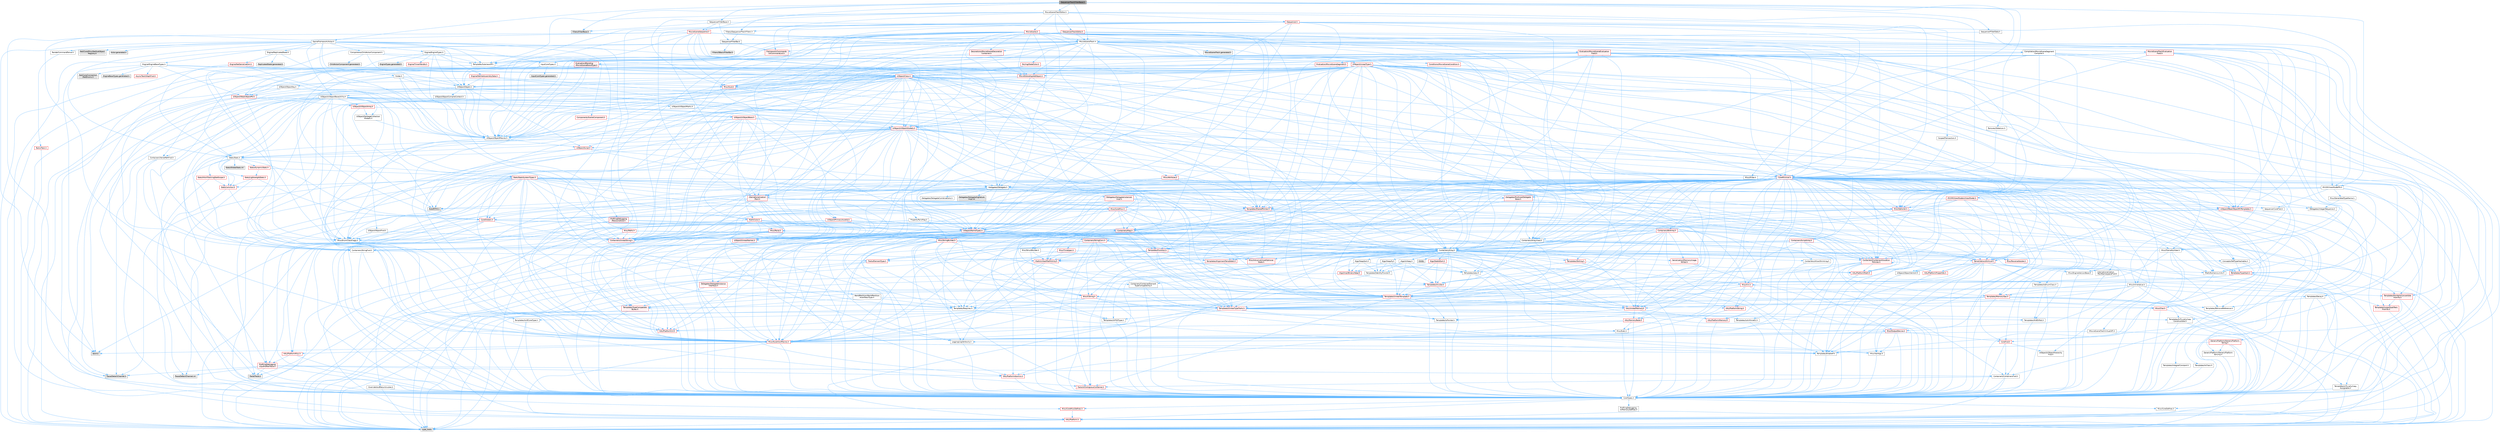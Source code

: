 digraph "SequencerTrackFilterBase.h"
{
 // INTERACTIVE_SVG=YES
 // LATEX_PDF_SIZE
  bgcolor="transparent";
  edge [fontname=Helvetica,fontsize=10,labelfontname=Helvetica,labelfontsize=10];
  node [fontname=Helvetica,fontsize=10,shape=box,height=0.2,width=0.4];
  Node1 [id="Node000001",label="SequencerTrackFilterBase.h",height=0.2,width=0.4,color="gray40", fillcolor="grey60", style="filled", fontcolor="black",tooltip=" "];
  Node1 -> Node2 [id="edge1_Node000001_Node000002",color="steelblue1",style="solid",tooltip=" "];
  Node2 [id="Node000002",label="Filters/FilterBase.h",height=0.2,width=0.4,color="grey60", fillcolor="#E0E0E0", style="filled",tooltip=" "];
  Node1 -> Node3 [id="edge2_Node000001_Node000003",color="steelblue1",style="solid",tooltip=" "];
  Node3 [id="Node000003",label="Filters/ISequencerTrackFilters.h",height=0.2,width=0.4,color="grey40", fillcolor="white", style="filled",URL="$d0/d06/ISequencerTrackFilters_8h.html",tooltip=" "];
  Node3 -> Node4 [id="edge3_Node000003_Node000004",color="steelblue1",style="solid",tooltip=" "];
  Node4 [id="Node000004",label="ISequencerFilterBar.h",height=0.2,width=0.4,color="grey40", fillcolor="white", style="filled",URL="$d3/ded/ISequencerFilterBar_8h.html",tooltip=" "];
  Node4 -> Node5 [id="edge4_Node000004_Node000005",color="steelblue1",style="solid",tooltip=" "];
  Node5 [id="Node000005",label="Filters/SBasicFilterBar.h",height=0.2,width=0.4,color="grey60", fillcolor="#E0E0E0", style="filled",tooltip=" "];
  Node4 -> Node6 [id="edge5_Node000004_Node000006",color="steelblue1",style="solid",tooltip=" "];
  Node6 [id="Node000006",label="Framework/Commands\l/UICommandList.h",height=0.2,width=0.4,color="red", fillcolor="#FFF0F0", style="filled",URL="$dd/dc1/UICommandList_8h.html",tooltip=" "];
  Node6 -> Node7 [id="edge6_Node000006_Node000007",color="steelblue1",style="solid",tooltip=" "];
  Node7 [id="Node000007",label="CoreMinimal.h",height=0.2,width=0.4,color="red", fillcolor="#FFF0F0", style="filled",URL="$d7/d67/CoreMinimal_8h.html",tooltip=" "];
  Node7 -> Node8 [id="edge7_Node000007_Node000008",color="steelblue1",style="solid",tooltip=" "];
  Node8 [id="Node000008",label="CoreTypes.h",height=0.2,width=0.4,color="grey40", fillcolor="white", style="filled",URL="$dc/dec/CoreTypes_8h.html",tooltip=" "];
  Node8 -> Node9 [id="edge8_Node000008_Node000009",color="steelblue1",style="solid",tooltip=" "];
  Node9 [id="Node000009",label="HAL/Platform.h",height=0.2,width=0.4,color="red", fillcolor="#FFF0F0", style="filled",URL="$d9/dd0/Platform_8h.html",tooltip=" "];
  Node9 -> Node12 [id="edge9_Node000009_Node000012",color="steelblue1",style="solid",tooltip=" "];
  Node12 [id="Node000012",label="type_traits",height=0.2,width=0.4,color="grey60", fillcolor="#E0E0E0", style="filled",tooltip=" "];
  Node8 -> Node19 [id="edge10_Node000008_Node000019",color="steelblue1",style="solid",tooltip=" "];
  Node19 [id="Node000019",label="ProfilingDebugging\l/UMemoryDefines.h",height=0.2,width=0.4,color="grey40", fillcolor="white", style="filled",URL="$d2/da2/UMemoryDefines_8h.html",tooltip=" "];
  Node8 -> Node20 [id="edge11_Node000008_Node000020",color="steelblue1",style="solid",tooltip=" "];
  Node20 [id="Node000020",label="Misc/CoreMiscDefines.h",height=0.2,width=0.4,color="red", fillcolor="#FFF0F0", style="filled",URL="$da/d38/CoreMiscDefines_8h.html",tooltip=" "];
  Node20 -> Node9 [id="edge12_Node000020_Node000009",color="steelblue1",style="solid",tooltip=" "];
  Node8 -> Node21 [id="edge13_Node000008_Node000021",color="steelblue1",style="solid",tooltip=" "];
  Node21 [id="Node000021",label="Misc/CoreDefines.h",height=0.2,width=0.4,color="grey40", fillcolor="white", style="filled",URL="$d3/dd2/CoreDefines_8h.html",tooltip=" "];
  Node7 -> Node22 [id="edge14_Node000007_Node000022",color="steelblue1",style="solid",tooltip=" "];
  Node22 [id="Node000022",label="CoreFwd.h",height=0.2,width=0.4,color="red", fillcolor="#FFF0F0", style="filled",URL="$d1/d1e/CoreFwd_8h.html",tooltip=" "];
  Node22 -> Node8 [id="edge15_Node000022_Node000008",color="steelblue1",style="solid",tooltip=" "];
  Node22 -> Node23 [id="edge16_Node000022_Node000023",color="steelblue1",style="solid",tooltip=" "];
  Node23 [id="Node000023",label="Containers/ContainersFwd.h",height=0.2,width=0.4,color="grey40", fillcolor="white", style="filled",URL="$d4/d0a/ContainersFwd_8h.html",tooltip=" "];
  Node23 -> Node9 [id="edge17_Node000023_Node000009",color="steelblue1",style="solid",tooltip=" "];
  Node23 -> Node8 [id="edge18_Node000023_Node000008",color="steelblue1",style="solid",tooltip=" "];
  Node23 -> Node24 [id="edge19_Node000023_Node000024",color="steelblue1",style="solid",tooltip=" "];
  Node24 [id="Node000024",label="Traits/IsContiguousContainer.h",height=0.2,width=0.4,color="red", fillcolor="#FFF0F0", style="filled",URL="$d5/d3c/IsContiguousContainer_8h.html",tooltip=" "];
  Node24 -> Node8 [id="edge20_Node000024_Node000008",color="steelblue1",style="solid",tooltip=" "];
  Node22 -> Node28 [id="edge21_Node000022_Node000028",color="steelblue1",style="solid",tooltip=" "];
  Node28 [id="Node000028",label="UObject/UObjectHierarchy\lFwd.h",height=0.2,width=0.4,color="grey40", fillcolor="white", style="filled",URL="$d3/d13/UObjectHierarchyFwd_8h.html",tooltip=" "];
  Node7 -> Node28 [id="edge22_Node000007_Node000028",color="steelblue1",style="solid",tooltip=" "];
  Node7 -> Node23 [id="edge23_Node000007_Node000023",color="steelblue1",style="solid",tooltip=" "];
  Node7 -> Node29 [id="edge24_Node000007_Node000029",color="steelblue1",style="solid",tooltip=" "];
  Node29 [id="Node000029",label="Misc/VarArgs.h",height=0.2,width=0.4,color="grey40", fillcolor="white", style="filled",URL="$d5/d6f/VarArgs_8h.html",tooltip=" "];
  Node29 -> Node8 [id="edge25_Node000029_Node000008",color="steelblue1",style="solid",tooltip=" "];
  Node7 -> Node30 [id="edge26_Node000007_Node000030",color="steelblue1",style="solid",tooltip=" "];
  Node30 [id="Node000030",label="Logging/LogVerbosity.h",height=0.2,width=0.4,color="grey40", fillcolor="white", style="filled",URL="$d2/d8f/LogVerbosity_8h.html",tooltip=" "];
  Node30 -> Node8 [id="edge27_Node000030_Node000008",color="steelblue1",style="solid",tooltip=" "];
  Node7 -> Node31 [id="edge28_Node000007_Node000031",color="steelblue1",style="solid",tooltip=" "];
  Node31 [id="Node000031",label="Misc/OutputDevice.h",height=0.2,width=0.4,color="red", fillcolor="#FFF0F0", style="filled",URL="$d7/d32/OutputDevice_8h.html",tooltip=" "];
  Node31 -> Node22 [id="edge29_Node000031_Node000022",color="steelblue1",style="solid",tooltip=" "];
  Node31 -> Node8 [id="edge30_Node000031_Node000008",color="steelblue1",style="solid",tooltip=" "];
  Node31 -> Node30 [id="edge31_Node000031_Node000030",color="steelblue1",style="solid",tooltip=" "];
  Node31 -> Node29 [id="edge32_Node000031_Node000029",color="steelblue1",style="solid",tooltip=" "];
  Node7 -> Node37 [id="edge33_Node000007_Node000037",color="steelblue1",style="solid",tooltip=" "];
  Node37 [id="Node000037",label="HAL/PlatformCrt.h",height=0.2,width=0.4,color="red", fillcolor="#FFF0F0", style="filled",URL="$d8/d75/PlatformCrt_8h.html",tooltip=" "];
  Node7 -> Node47 [id="edge34_Node000007_Node000047",color="steelblue1",style="solid",tooltip=" "];
  Node47 [id="Node000047",label="HAL/PlatformMisc.h",height=0.2,width=0.4,color="red", fillcolor="#FFF0F0", style="filled",URL="$d0/df5/PlatformMisc_8h.html",tooltip=" "];
  Node47 -> Node8 [id="edge35_Node000047_Node000008",color="steelblue1",style="solid",tooltip=" "];
  Node47 -> Node58 [id="edge36_Node000047_Node000058",color="steelblue1",style="solid",tooltip=" "];
  Node58 [id="Node000058",label="ProfilingDebugging\l/CpuProfilerTrace.h",height=0.2,width=0.4,color="red", fillcolor="#FFF0F0", style="filled",URL="$da/dcb/CpuProfilerTrace_8h.html",tooltip=" "];
  Node58 -> Node8 [id="edge37_Node000058_Node000008",color="steelblue1",style="solid",tooltip=" "];
  Node58 -> Node23 [id="edge38_Node000058_Node000023",color="steelblue1",style="solid",tooltip=" "];
  Node58 -> Node59 [id="edge39_Node000058_Node000059",color="steelblue1",style="solid",tooltip=" "];
  Node59 [id="Node000059",label="HAL/PlatformAtomics.h",height=0.2,width=0.4,color="red", fillcolor="#FFF0F0", style="filled",URL="$d3/d36/PlatformAtomics_8h.html",tooltip=" "];
  Node59 -> Node8 [id="edge40_Node000059_Node000008",color="steelblue1",style="solid",tooltip=" "];
  Node58 -> Node63 [id="edge41_Node000058_Node000063",color="steelblue1",style="solid",tooltip=" "];
  Node63 [id="Node000063",label="Trace/Detail/Channel.h",height=0.2,width=0.4,color="grey60", fillcolor="#E0E0E0", style="filled",tooltip=" "];
  Node58 -> Node64 [id="edge42_Node000058_Node000064",color="steelblue1",style="solid",tooltip=" "];
  Node64 [id="Node000064",label="Trace/Detail/Channel.inl",height=0.2,width=0.4,color="grey60", fillcolor="#E0E0E0", style="filled",tooltip=" "];
  Node58 -> Node65 [id="edge43_Node000058_Node000065",color="steelblue1",style="solid",tooltip=" "];
  Node65 [id="Node000065",label="Trace/Trace.h",height=0.2,width=0.4,color="grey60", fillcolor="#E0E0E0", style="filled",tooltip=" "];
  Node7 -> Node66 [id="edge44_Node000007_Node000066",color="steelblue1",style="solid",tooltip=" "];
  Node66 [id="Node000066",label="Misc/AssertionMacros.h",height=0.2,width=0.4,color="red", fillcolor="#FFF0F0", style="filled",URL="$d0/dfa/AssertionMacros_8h.html",tooltip=" "];
  Node66 -> Node8 [id="edge45_Node000066_Node000008",color="steelblue1",style="solid",tooltip=" "];
  Node66 -> Node9 [id="edge46_Node000066_Node000009",color="steelblue1",style="solid",tooltip=" "];
  Node66 -> Node47 [id="edge47_Node000066_Node000047",color="steelblue1",style="solid",tooltip=" "];
  Node66 -> Node67 [id="edge48_Node000066_Node000067",color="steelblue1",style="solid",tooltip=" "];
  Node67 [id="Node000067",label="Templates/EnableIf.h",height=0.2,width=0.4,color="grey40", fillcolor="white", style="filled",URL="$d7/d60/EnableIf_8h.html",tooltip=" "];
  Node67 -> Node8 [id="edge49_Node000067_Node000008",color="steelblue1",style="solid",tooltip=" "];
  Node66 -> Node29 [id="edge50_Node000066_Node000029",color="steelblue1",style="solid",tooltip=" "];
  Node66 -> Node74 [id="edge51_Node000066_Node000074",color="steelblue1",style="solid",tooltip=" "];
  Node74 [id="Node000074",label="atomic",height=0.2,width=0.4,color="grey60", fillcolor="#E0E0E0", style="filled",tooltip=" "];
  Node7 -> Node75 [id="edge52_Node000007_Node000075",color="steelblue1",style="solid",tooltip=" "];
  Node75 [id="Node000075",label="Templates/IsPointer.h",height=0.2,width=0.4,color="grey40", fillcolor="white", style="filled",URL="$d7/d05/IsPointer_8h.html",tooltip=" "];
  Node75 -> Node8 [id="edge53_Node000075_Node000008",color="steelblue1",style="solid",tooltip=" "];
  Node7 -> Node76 [id="edge54_Node000007_Node000076",color="steelblue1",style="solid",tooltip=" "];
  Node76 [id="Node000076",label="HAL/PlatformMemory.h",height=0.2,width=0.4,color="red", fillcolor="#FFF0F0", style="filled",URL="$de/d68/PlatformMemory_8h.html",tooltip=" "];
  Node76 -> Node8 [id="edge55_Node000076_Node000008",color="steelblue1",style="solid",tooltip=" "];
  Node7 -> Node59 [id="edge56_Node000007_Node000059",color="steelblue1",style="solid",tooltip=" "];
  Node7 -> Node81 [id="edge57_Node000007_Node000081",color="steelblue1",style="solid",tooltip=" "];
  Node81 [id="Node000081",label="Misc/Exec.h",height=0.2,width=0.4,color="grey40", fillcolor="white", style="filled",URL="$de/ddb/Exec_8h.html",tooltip=" "];
  Node81 -> Node8 [id="edge58_Node000081_Node000008",color="steelblue1",style="solid",tooltip=" "];
  Node81 -> Node66 [id="edge59_Node000081_Node000066",color="steelblue1",style="solid",tooltip=" "];
  Node7 -> Node82 [id="edge60_Node000007_Node000082",color="steelblue1",style="solid",tooltip=" "];
  Node82 [id="Node000082",label="HAL/MemoryBase.h",height=0.2,width=0.4,color="red", fillcolor="#FFF0F0", style="filled",URL="$d6/d9f/MemoryBase_8h.html",tooltip=" "];
  Node82 -> Node8 [id="edge61_Node000082_Node000008",color="steelblue1",style="solid",tooltip=" "];
  Node82 -> Node59 [id="edge62_Node000082_Node000059",color="steelblue1",style="solid",tooltip=" "];
  Node82 -> Node37 [id="edge63_Node000082_Node000037",color="steelblue1",style="solid",tooltip=" "];
  Node82 -> Node81 [id="edge64_Node000082_Node000081",color="steelblue1",style="solid",tooltip=" "];
  Node82 -> Node31 [id="edge65_Node000082_Node000031",color="steelblue1",style="solid",tooltip=" "];
  Node7 -> Node92 [id="edge66_Node000007_Node000092",color="steelblue1",style="solid",tooltip=" "];
  Node92 [id="Node000092",label="HAL/UnrealMemory.h",height=0.2,width=0.4,color="red", fillcolor="#FFF0F0", style="filled",URL="$d9/d96/UnrealMemory_8h.html",tooltip=" "];
  Node92 -> Node8 [id="edge67_Node000092_Node000008",color="steelblue1",style="solid",tooltip=" "];
  Node92 -> Node82 [id="edge68_Node000092_Node000082",color="steelblue1",style="solid",tooltip=" "];
  Node92 -> Node76 [id="edge69_Node000092_Node000076",color="steelblue1",style="solid",tooltip=" "];
  Node92 -> Node75 [id="edge70_Node000092_Node000075",color="steelblue1",style="solid",tooltip=" "];
  Node7 -> Node94 [id="edge71_Node000007_Node000094",color="steelblue1",style="solid",tooltip=" "];
  Node94 [id="Node000094",label="Templates/IsArithmetic.h",height=0.2,width=0.4,color="grey40", fillcolor="white", style="filled",URL="$d2/d5d/IsArithmetic_8h.html",tooltip=" "];
  Node94 -> Node8 [id="edge72_Node000094_Node000008",color="steelblue1",style="solid",tooltip=" "];
  Node7 -> Node88 [id="edge73_Node000007_Node000088",color="steelblue1",style="solid",tooltip=" "];
  Node88 [id="Node000088",label="Templates/AndOrNot.h",height=0.2,width=0.4,color="grey40", fillcolor="white", style="filled",URL="$db/d0a/AndOrNot_8h.html",tooltip=" "];
  Node88 -> Node8 [id="edge74_Node000088_Node000008",color="steelblue1",style="solid",tooltip=" "];
  Node7 -> Node95 [id="edge75_Node000007_Node000095",color="steelblue1",style="solid",tooltip=" "];
  Node95 [id="Node000095",label="Templates/IsPODType.h",height=0.2,width=0.4,color="grey40", fillcolor="white", style="filled",URL="$d7/db1/IsPODType_8h.html",tooltip=" "];
  Node95 -> Node8 [id="edge76_Node000095_Node000008",color="steelblue1",style="solid",tooltip=" "];
  Node7 -> Node96 [id="edge77_Node000007_Node000096",color="steelblue1",style="solid",tooltip=" "];
  Node96 [id="Node000096",label="Templates/IsUECoreType.h",height=0.2,width=0.4,color="grey40", fillcolor="white", style="filled",URL="$d1/db8/IsUECoreType_8h.html",tooltip=" "];
  Node96 -> Node8 [id="edge78_Node000096_Node000008",color="steelblue1",style="solid",tooltip=" "];
  Node96 -> Node12 [id="edge79_Node000096_Node000012",color="steelblue1",style="solid",tooltip=" "];
  Node7 -> Node89 [id="edge80_Node000007_Node000089",color="steelblue1",style="solid",tooltip=" "];
  Node89 [id="Node000089",label="Templates/IsTriviallyCopy\lConstructible.h",height=0.2,width=0.4,color="grey40", fillcolor="white", style="filled",URL="$d3/d78/IsTriviallyCopyConstructible_8h.html",tooltip=" "];
  Node89 -> Node8 [id="edge81_Node000089_Node000008",color="steelblue1",style="solid",tooltip=" "];
  Node89 -> Node12 [id="edge82_Node000089_Node000012",color="steelblue1",style="solid",tooltip=" "];
  Node7 -> Node97 [id="edge83_Node000007_Node000097",color="steelblue1",style="solid",tooltip=" "];
  Node97 [id="Node000097",label="Templates/UnrealTypeTraits.h",height=0.2,width=0.4,color="red", fillcolor="#FFF0F0", style="filled",URL="$d2/d2d/UnrealTypeTraits_8h.html",tooltip=" "];
  Node97 -> Node8 [id="edge84_Node000097_Node000008",color="steelblue1",style="solid",tooltip=" "];
  Node97 -> Node75 [id="edge85_Node000097_Node000075",color="steelblue1",style="solid",tooltip=" "];
  Node97 -> Node66 [id="edge86_Node000097_Node000066",color="steelblue1",style="solid",tooltip=" "];
  Node97 -> Node88 [id="edge87_Node000097_Node000088",color="steelblue1",style="solid",tooltip=" "];
  Node97 -> Node67 [id="edge88_Node000097_Node000067",color="steelblue1",style="solid",tooltip=" "];
  Node97 -> Node94 [id="edge89_Node000097_Node000094",color="steelblue1",style="solid",tooltip=" "];
  Node97 -> Node95 [id="edge90_Node000097_Node000095",color="steelblue1",style="solid",tooltip=" "];
  Node97 -> Node96 [id="edge91_Node000097_Node000096",color="steelblue1",style="solid",tooltip=" "];
  Node97 -> Node89 [id="edge92_Node000097_Node000089",color="steelblue1",style="solid",tooltip=" "];
  Node7 -> Node67 [id="edge93_Node000007_Node000067",color="steelblue1",style="solid",tooltip=" "];
  Node7 -> Node99 [id="edge94_Node000007_Node000099",color="steelblue1",style="solid",tooltip=" "];
  Node99 [id="Node000099",label="Templates/RemoveReference.h",height=0.2,width=0.4,color="grey40", fillcolor="white", style="filled",URL="$da/dbe/RemoveReference_8h.html",tooltip=" "];
  Node99 -> Node8 [id="edge95_Node000099_Node000008",color="steelblue1",style="solid",tooltip=" "];
  Node7 -> Node100 [id="edge96_Node000007_Node000100",color="steelblue1",style="solid",tooltip=" "];
  Node100 [id="Node000100",label="Templates/IntegralConstant.h",height=0.2,width=0.4,color="grey40", fillcolor="white", style="filled",URL="$db/d1b/IntegralConstant_8h.html",tooltip=" "];
  Node100 -> Node8 [id="edge97_Node000100_Node000008",color="steelblue1",style="solid",tooltip=" "];
  Node7 -> Node101 [id="edge98_Node000007_Node000101",color="steelblue1",style="solid",tooltip=" "];
  Node101 [id="Node000101",label="Templates/IsClass.h",height=0.2,width=0.4,color="grey40", fillcolor="white", style="filled",URL="$db/dcb/IsClass_8h.html",tooltip=" "];
  Node101 -> Node8 [id="edge99_Node000101_Node000008",color="steelblue1",style="solid",tooltip=" "];
  Node7 -> Node102 [id="edge100_Node000007_Node000102",color="steelblue1",style="solid",tooltip=" "];
  Node102 [id="Node000102",label="Templates/TypeCompatible\lBytes.h",height=0.2,width=0.4,color="red", fillcolor="#FFF0F0", style="filled",URL="$df/d0a/TypeCompatibleBytes_8h.html",tooltip=" "];
  Node102 -> Node8 [id="edge101_Node000102_Node000008",color="steelblue1",style="solid",tooltip=" "];
  Node102 -> Node12 [id="edge102_Node000102_Node000012",color="steelblue1",style="solid",tooltip=" "];
  Node7 -> Node24 [id="edge103_Node000007_Node000024",color="steelblue1",style="solid",tooltip=" "];
  Node7 -> Node103 [id="edge104_Node000007_Node000103",color="steelblue1",style="solid",tooltip=" "];
  Node103 [id="Node000103",label="Templates/UnrealTemplate.h",height=0.2,width=0.4,color="red", fillcolor="#FFF0F0", style="filled",URL="$d4/d24/UnrealTemplate_8h.html",tooltip=" "];
  Node103 -> Node8 [id="edge105_Node000103_Node000008",color="steelblue1",style="solid",tooltip=" "];
  Node103 -> Node75 [id="edge106_Node000103_Node000075",color="steelblue1",style="solid",tooltip=" "];
  Node103 -> Node92 [id="edge107_Node000103_Node000092",color="steelblue1",style="solid",tooltip=" "];
  Node103 -> Node97 [id="edge108_Node000103_Node000097",color="steelblue1",style="solid",tooltip=" "];
  Node103 -> Node99 [id="edge109_Node000103_Node000099",color="steelblue1",style="solid",tooltip=" "];
  Node103 -> Node69 [id="edge110_Node000103_Node000069",color="steelblue1",style="solid",tooltip=" "];
  Node69 [id="Node000069",label="Templates/Requires.h",height=0.2,width=0.4,color="grey40", fillcolor="white", style="filled",URL="$dc/d96/Requires_8h.html",tooltip=" "];
  Node69 -> Node67 [id="edge111_Node000069_Node000067",color="steelblue1",style="solid",tooltip=" "];
  Node69 -> Node12 [id="edge112_Node000069_Node000012",color="steelblue1",style="solid",tooltip=" "];
  Node103 -> Node102 [id="edge113_Node000103_Node000102",color="steelblue1",style="solid",tooltip=" "];
  Node103 -> Node24 [id="edge114_Node000103_Node000024",color="steelblue1",style="solid",tooltip=" "];
  Node103 -> Node12 [id="edge115_Node000103_Node000012",color="steelblue1",style="solid",tooltip=" "];
  Node7 -> Node52 [id="edge116_Node000007_Node000052",color="steelblue1",style="solid",tooltip=" "];
  Node52 [id="Node000052",label="Math/NumericLimits.h",height=0.2,width=0.4,color="grey40", fillcolor="white", style="filled",URL="$df/d1b/NumericLimits_8h.html",tooltip=" "];
  Node52 -> Node8 [id="edge117_Node000052_Node000008",color="steelblue1",style="solid",tooltip=" "];
  Node7 -> Node107 [id="edge118_Node000007_Node000107",color="steelblue1",style="solid",tooltip=" "];
  Node107 [id="Node000107",label="HAL/PlatformMath.h",height=0.2,width=0.4,color="red", fillcolor="#FFF0F0", style="filled",URL="$dc/d53/PlatformMath_8h.html",tooltip=" "];
  Node107 -> Node8 [id="edge119_Node000107_Node000008",color="steelblue1",style="solid",tooltip=" "];
  Node7 -> Node90 [id="edge120_Node000007_Node000090",color="steelblue1",style="solid",tooltip=" "];
  Node90 [id="Node000090",label="Templates/IsTriviallyCopy\lAssignable.h",height=0.2,width=0.4,color="grey40", fillcolor="white", style="filled",URL="$d2/df2/IsTriviallyCopyAssignable_8h.html",tooltip=" "];
  Node90 -> Node8 [id="edge121_Node000090_Node000008",color="steelblue1",style="solid",tooltip=" "];
  Node90 -> Node12 [id="edge122_Node000090_Node000012",color="steelblue1",style="solid",tooltip=" "];
  Node7 -> Node115 [id="edge123_Node000007_Node000115",color="steelblue1",style="solid",tooltip=" "];
  Node115 [id="Node000115",label="Templates/MemoryOps.h",height=0.2,width=0.4,color="red", fillcolor="#FFF0F0", style="filled",URL="$db/dea/MemoryOps_8h.html",tooltip=" "];
  Node115 -> Node8 [id="edge124_Node000115_Node000008",color="steelblue1",style="solid",tooltip=" "];
  Node115 -> Node92 [id="edge125_Node000115_Node000092",color="steelblue1",style="solid",tooltip=" "];
  Node115 -> Node90 [id="edge126_Node000115_Node000090",color="steelblue1",style="solid",tooltip=" "];
  Node115 -> Node89 [id="edge127_Node000115_Node000089",color="steelblue1",style="solid",tooltip=" "];
  Node115 -> Node69 [id="edge128_Node000115_Node000069",color="steelblue1",style="solid",tooltip=" "];
  Node115 -> Node97 [id="edge129_Node000115_Node000097",color="steelblue1",style="solid",tooltip=" "];
  Node115 -> Node12 [id="edge130_Node000115_Node000012",color="steelblue1",style="solid",tooltip=" "];
  Node7 -> Node116 [id="edge131_Node000007_Node000116",color="steelblue1",style="solid",tooltip=" "];
  Node116 [id="Node000116",label="Containers/ContainerAllocation\lPolicies.h",height=0.2,width=0.4,color="red", fillcolor="#FFF0F0", style="filled",URL="$d7/dff/ContainerAllocationPolicies_8h.html",tooltip=" "];
  Node116 -> Node8 [id="edge132_Node000116_Node000008",color="steelblue1",style="solid",tooltip=" "];
  Node116 -> Node116 [id="edge133_Node000116_Node000116",color="steelblue1",style="solid",tooltip=" "];
  Node116 -> Node107 [id="edge134_Node000116_Node000107",color="steelblue1",style="solid",tooltip=" "];
  Node116 -> Node92 [id="edge135_Node000116_Node000092",color="steelblue1",style="solid",tooltip=" "];
  Node116 -> Node52 [id="edge136_Node000116_Node000052",color="steelblue1",style="solid",tooltip=" "];
  Node116 -> Node66 [id="edge137_Node000116_Node000066",color="steelblue1",style="solid",tooltip=" "];
  Node116 -> Node115 [id="edge138_Node000116_Node000115",color="steelblue1",style="solid",tooltip=" "];
  Node116 -> Node102 [id="edge139_Node000116_Node000102",color="steelblue1",style="solid",tooltip=" "];
  Node116 -> Node12 [id="edge140_Node000116_Node000012",color="steelblue1",style="solid",tooltip=" "];
  Node7 -> Node119 [id="edge141_Node000007_Node000119",color="steelblue1",style="solid",tooltip=" "];
  Node119 [id="Node000119",label="Templates/IsEnumClass.h",height=0.2,width=0.4,color="grey40", fillcolor="white", style="filled",URL="$d7/d15/IsEnumClass_8h.html",tooltip=" "];
  Node119 -> Node8 [id="edge142_Node000119_Node000008",color="steelblue1",style="solid",tooltip=" "];
  Node119 -> Node88 [id="edge143_Node000119_Node000088",color="steelblue1",style="solid",tooltip=" "];
  Node7 -> Node120 [id="edge144_Node000007_Node000120",color="steelblue1",style="solid",tooltip=" "];
  Node120 [id="Node000120",label="HAL/PlatformProperties.h",height=0.2,width=0.4,color="red", fillcolor="#FFF0F0", style="filled",URL="$d9/db0/PlatformProperties_8h.html",tooltip=" "];
  Node120 -> Node8 [id="edge145_Node000120_Node000008",color="steelblue1",style="solid",tooltip=" "];
  Node7 -> Node123 [id="edge146_Node000007_Node000123",color="steelblue1",style="solid",tooltip=" "];
  Node123 [id="Node000123",label="Misc/EngineVersionBase.h",height=0.2,width=0.4,color="grey40", fillcolor="white", style="filled",URL="$d5/d2b/EngineVersionBase_8h.html",tooltip=" "];
  Node123 -> Node8 [id="edge147_Node000123_Node000008",color="steelblue1",style="solid",tooltip=" "];
  Node7 -> Node124 [id="edge148_Node000007_Node000124",color="steelblue1",style="solid",tooltip=" "];
  Node124 [id="Node000124",label="Internationalization\l/TextNamespaceFwd.h",height=0.2,width=0.4,color="grey40", fillcolor="white", style="filled",URL="$d8/d97/TextNamespaceFwd_8h.html",tooltip=" "];
  Node124 -> Node8 [id="edge149_Node000124_Node000008",color="steelblue1",style="solid",tooltip=" "];
  Node7 -> Node125 [id="edge150_Node000007_Node000125",color="steelblue1",style="solid",tooltip=" "];
  Node125 [id="Node000125",label="Serialization/Archive.h",height=0.2,width=0.4,color="red", fillcolor="#FFF0F0", style="filled",URL="$d7/d3b/Archive_8h.html",tooltip=" "];
  Node125 -> Node22 [id="edge151_Node000125_Node000022",color="steelblue1",style="solid",tooltip=" "];
  Node125 -> Node8 [id="edge152_Node000125_Node000008",color="steelblue1",style="solid",tooltip=" "];
  Node125 -> Node120 [id="edge153_Node000125_Node000120",color="steelblue1",style="solid",tooltip=" "];
  Node125 -> Node124 [id="edge154_Node000125_Node000124",color="steelblue1",style="solid",tooltip=" "];
  Node125 -> Node66 [id="edge155_Node000125_Node000066",color="steelblue1",style="solid",tooltip=" "];
  Node125 -> Node123 [id="edge156_Node000125_Node000123",color="steelblue1",style="solid",tooltip=" "];
  Node125 -> Node29 [id="edge157_Node000125_Node000029",color="steelblue1",style="solid",tooltip=" "];
  Node125 -> Node67 [id="edge158_Node000125_Node000067",color="steelblue1",style="solid",tooltip=" "];
  Node125 -> Node119 [id="edge159_Node000125_Node000119",color="steelblue1",style="solid",tooltip=" "];
  Node125 -> Node103 [id="edge160_Node000125_Node000103",color="steelblue1",style="solid",tooltip=" "];
  Node125 -> Node128 [id="edge161_Node000125_Node000128",color="steelblue1",style="solid",tooltip=" "];
  Node128 [id="Node000128",label="UObject/ObjectVersion.h",height=0.2,width=0.4,color="grey40", fillcolor="white", style="filled",URL="$da/d63/ObjectVersion_8h.html",tooltip=" "];
  Node128 -> Node8 [id="edge162_Node000128_Node000008",color="steelblue1",style="solid",tooltip=" "];
  Node7 -> Node129 [id="edge163_Node000007_Node000129",color="steelblue1",style="solid",tooltip=" "];
  Node129 [id="Node000129",label="Templates/Less.h",height=0.2,width=0.4,color="grey40", fillcolor="white", style="filled",URL="$de/dc8/Less_8h.html",tooltip=" "];
  Node129 -> Node8 [id="edge164_Node000129_Node000008",color="steelblue1",style="solid",tooltip=" "];
  Node129 -> Node103 [id="edge165_Node000129_Node000103",color="steelblue1",style="solid",tooltip=" "];
  Node7 -> Node130 [id="edge166_Node000007_Node000130",color="steelblue1",style="solid",tooltip=" "];
  Node130 [id="Node000130",label="Templates/Sorting.h",height=0.2,width=0.4,color="red", fillcolor="#FFF0F0", style="filled",URL="$d3/d9e/Sorting_8h.html",tooltip=" "];
  Node130 -> Node8 [id="edge167_Node000130_Node000008",color="steelblue1",style="solid",tooltip=" "];
  Node130 -> Node107 [id="edge168_Node000130_Node000107",color="steelblue1",style="solid",tooltip=" "];
  Node130 -> Node129 [id="edge169_Node000130_Node000129",color="steelblue1",style="solid",tooltip=" "];
  Node7 -> Node141 [id="edge170_Node000007_Node000141",color="steelblue1",style="solid",tooltip=" "];
  Node141 [id="Node000141",label="Misc/Char.h",height=0.2,width=0.4,color="red", fillcolor="#FFF0F0", style="filled",URL="$d0/d58/Char_8h.html",tooltip=" "];
  Node141 -> Node8 [id="edge171_Node000141_Node000008",color="steelblue1",style="solid",tooltip=" "];
  Node141 -> Node12 [id="edge172_Node000141_Node000012",color="steelblue1",style="solid",tooltip=" "];
  Node7 -> Node144 [id="edge173_Node000007_Node000144",color="steelblue1",style="solid",tooltip=" "];
  Node144 [id="Node000144",label="GenericPlatform/GenericPlatform\lStricmp.h",height=0.2,width=0.4,color="grey40", fillcolor="white", style="filled",URL="$d2/d86/GenericPlatformStricmp_8h.html",tooltip=" "];
  Node144 -> Node8 [id="edge174_Node000144_Node000008",color="steelblue1",style="solid",tooltip=" "];
  Node7 -> Node145 [id="edge175_Node000007_Node000145",color="steelblue1",style="solid",tooltip=" "];
  Node145 [id="Node000145",label="GenericPlatform/GenericPlatform\lString.h",height=0.2,width=0.4,color="red", fillcolor="#FFF0F0", style="filled",URL="$dd/d20/GenericPlatformString_8h.html",tooltip=" "];
  Node145 -> Node8 [id="edge176_Node000145_Node000008",color="steelblue1",style="solid",tooltip=" "];
  Node145 -> Node144 [id="edge177_Node000145_Node000144",color="steelblue1",style="solid",tooltip=" "];
  Node145 -> Node67 [id="edge178_Node000145_Node000067",color="steelblue1",style="solid",tooltip=" "];
  Node145 -> Node12 [id="edge179_Node000145_Node000012",color="steelblue1",style="solid",tooltip=" "];
  Node7 -> Node78 [id="edge180_Node000007_Node000078",color="steelblue1",style="solid",tooltip=" "];
  Node78 [id="Node000078",label="HAL/PlatformString.h",height=0.2,width=0.4,color="red", fillcolor="#FFF0F0", style="filled",URL="$db/db5/PlatformString_8h.html",tooltip=" "];
  Node78 -> Node8 [id="edge181_Node000078_Node000008",color="steelblue1",style="solid",tooltip=" "];
  Node7 -> Node148 [id="edge182_Node000007_Node000148",color="steelblue1",style="solid",tooltip=" "];
  Node148 [id="Node000148",label="Misc/CString.h",height=0.2,width=0.4,color="red", fillcolor="#FFF0F0", style="filled",URL="$d2/d49/CString_8h.html",tooltip=" "];
  Node148 -> Node8 [id="edge183_Node000148_Node000008",color="steelblue1",style="solid",tooltip=" "];
  Node148 -> Node37 [id="edge184_Node000148_Node000037",color="steelblue1",style="solid",tooltip=" "];
  Node148 -> Node78 [id="edge185_Node000148_Node000078",color="steelblue1",style="solid",tooltip=" "];
  Node148 -> Node66 [id="edge186_Node000148_Node000066",color="steelblue1",style="solid",tooltip=" "];
  Node148 -> Node141 [id="edge187_Node000148_Node000141",color="steelblue1",style="solid",tooltip=" "];
  Node148 -> Node29 [id="edge188_Node000148_Node000029",color="steelblue1",style="solid",tooltip=" "];
  Node7 -> Node149 [id="edge189_Node000007_Node000149",color="steelblue1",style="solid",tooltip=" "];
  Node149 [id="Node000149",label="Misc/Crc.h",height=0.2,width=0.4,color="red", fillcolor="#FFF0F0", style="filled",URL="$d4/dd2/Crc_8h.html",tooltip=" "];
  Node149 -> Node8 [id="edge190_Node000149_Node000008",color="steelblue1",style="solid",tooltip=" "];
  Node149 -> Node78 [id="edge191_Node000149_Node000078",color="steelblue1",style="solid",tooltip=" "];
  Node149 -> Node66 [id="edge192_Node000149_Node000066",color="steelblue1",style="solid",tooltip=" "];
  Node149 -> Node148 [id="edge193_Node000149_Node000148",color="steelblue1",style="solid",tooltip=" "];
  Node149 -> Node141 [id="edge194_Node000149_Node000141",color="steelblue1",style="solid",tooltip=" "];
  Node149 -> Node97 [id="edge195_Node000149_Node000097",color="steelblue1",style="solid",tooltip=" "];
  Node7 -> Node140 [id="edge196_Node000007_Node000140",color="steelblue1",style="solid",tooltip=" "];
  Node140 [id="Node000140",label="Math/UnrealMathUtility.h",height=0.2,width=0.4,color="red", fillcolor="#FFF0F0", style="filled",URL="$db/db8/UnrealMathUtility_8h.html",tooltip=" "];
  Node140 -> Node8 [id="edge197_Node000140_Node000008",color="steelblue1",style="solid",tooltip=" "];
  Node140 -> Node66 [id="edge198_Node000140_Node000066",color="steelblue1",style="solid",tooltip=" "];
  Node140 -> Node107 [id="edge199_Node000140_Node000107",color="steelblue1",style="solid",tooltip=" "];
  Node140 -> Node69 [id="edge200_Node000140_Node000069",color="steelblue1",style="solid",tooltip=" "];
  Node7 -> Node150 [id="edge201_Node000007_Node000150",color="steelblue1",style="solid",tooltip=" "];
  Node150 [id="Node000150",label="Containers/UnrealString.h",height=0.2,width=0.4,color="red", fillcolor="#FFF0F0", style="filled",URL="$d5/dba/UnrealString_8h.html",tooltip=" "];
  Node7 -> Node154 [id="edge202_Node000007_Node000154",color="steelblue1",style="solid",tooltip=" "];
  Node154 [id="Node000154",label="Containers/Array.h",height=0.2,width=0.4,color="grey40", fillcolor="white", style="filled",URL="$df/dd0/Array_8h.html",tooltip=" "];
  Node154 -> Node8 [id="edge203_Node000154_Node000008",color="steelblue1",style="solid",tooltip=" "];
  Node154 -> Node66 [id="edge204_Node000154_Node000066",color="steelblue1",style="solid",tooltip=" "];
  Node154 -> Node155 [id="edge205_Node000154_Node000155",color="steelblue1",style="solid",tooltip=" "];
  Node155 [id="Node000155",label="Misc/IntrusiveUnsetOptional\lState.h",height=0.2,width=0.4,color="red", fillcolor="#FFF0F0", style="filled",URL="$d2/d0a/IntrusiveUnsetOptionalState_8h.html",tooltip=" "];
  Node154 -> Node157 [id="edge206_Node000154_Node000157",color="steelblue1",style="solid",tooltip=" "];
  Node157 [id="Node000157",label="Misc/ReverseIterate.h",height=0.2,width=0.4,color="red", fillcolor="#FFF0F0", style="filled",URL="$db/de3/ReverseIterate_8h.html",tooltip=" "];
  Node157 -> Node9 [id="edge207_Node000157_Node000009",color="steelblue1",style="solid",tooltip=" "];
  Node154 -> Node92 [id="edge208_Node000154_Node000092",color="steelblue1",style="solid",tooltip=" "];
  Node154 -> Node97 [id="edge209_Node000154_Node000097",color="steelblue1",style="solid",tooltip=" "];
  Node154 -> Node103 [id="edge210_Node000154_Node000103",color="steelblue1",style="solid",tooltip=" "];
  Node154 -> Node159 [id="edge211_Node000154_Node000159",color="steelblue1",style="solid",tooltip=" "];
  Node159 [id="Node000159",label="Containers/AllowShrinking.h",height=0.2,width=0.4,color="grey40", fillcolor="white", style="filled",URL="$d7/d1a/AllowShrinking_8h.html",tooltip=" "];
  Node159 -> Node8 [id="edge212_Node000159_Node000008",color="steelblue1",style="solid",tooltip=" "];
  Node154 -> Node116 [id="edge213_Node000154_Node000116",color="steelblue1",style="solid",tooltip=" "];
  Node154 -> Node160 [id="edge214_Node000154_Node000160",color="steelblue1",style="solid",tooltip=" "];
  Node160 [id="Node000160",label="Containers/ContainerElement\lTypeCompatibility.h",height=0.2,width=0.4,color="grey40", fillcolor="white", style="filled",URL="$df/ddf/ContainerElementTypeCompatibility_8h.html",tooltip=" "];
  Node160 -> Node8 [id="edge215_Node000160_Node000008",color="steelblue1",style="solid",tooltip=" "];
  Node160 -> Node97 [id="edge216_Node000160_Node000097",color="steelblue1",style="solid",tooltip=" "];
  Node154 -> Node125 [id="edge217_Node000154_Node000125",color="steelblue1",style="solid",tooltip=" "];
  Node154 -> Node161 [id="edge218_Node000154_Node000161",color="steelblue1",style="solid",tooltip=" "];
  Node161 [id="Node000161",label="Serialization/MemoryImage\lWriter.h",height=0.2,width=0.4,color="red", fillcolor="#FFF0F0", style="filled",URL="$d0/d08/MemoryImageWriter_8h.html",tooltip=" "];
  Node161 -> Node8 [id="edge219_Node000161_Node000008",color="steelblue1",style="solid",tooltip=" "];
  Node154 -> Node170 [id="edge220_Node000154_Node000170",color="steelblue1",style="solid",tooltip=" "];
  Node170 [id="Node000170",label="Algo/Heapify.h",height=0.2,width=0.4,color="grey40", fillcolor="white", style="filled",URL="$d0/d2a/Heapify_8h.html",tooltip=" "];
  Node170 -> Node137 [id="edge221_Node000170_Node000137",color="steelblue1",style="solid",tooltip=" "];
  Node137 [id="Node000137",label="Algo/Impl/BinaryHeap.h",height=0.2,width=0.4,color="red", fillcolor="#FFF0F0", style="filled",URL="$d7/da3/Algo_2Impl_2BinaryHeap_8h.html",tooltip=" "];
  Node137 -> Node133 [id="edge222_Node000137_Node000133",color="steelblue1",style="solid",tooltip=" "];
  Node133 [id="Node000133",label="Templates/Invoke.h",height=0.2,width=0.4,color="red", fillcolor="#FFF0F0", style="filled",URL="$d7/deb/Invoke_8h.html",tooltip=" "];
  Node133 -> Node8 [id="edge223_Node000133_Node000008",color="steelblue1",style="solid",tooltip=" "];
  Node133 -> Node103 [id="edge224_Node000133_Node000103",color="steelblue1",style="solid",tooltip=" "];
  Node133 -> Node12 [id="edge225_Node000133_Node000012",color="steelblue1",style="solid",tooltip=" "];
  Node137 -> Node12 [id="edge226_Node000137_Node000012",color="steelblue1",style="solid",tooltip=" "];
  Node170 -> Node132 [id="edge227_Node000170_Node000132",color="steelblue1",style="solid",tooltip=" "];
  Node132 [id="Node000132",label="Templates/IdentityFunctor.h",height=0.2,width=0.4,color="grey40", fillcolor="white", style="filled",URL="$d7/d2e/IdentityFunctor_8h.html",tooltip=" "];
  Node132 -> Node9 [id="edge228_Node000132_Node000009",color="steelblue1",style="solid",tooltip=" "];
  Node170 -> Node133 [id="edge229_Node000170_Node000133",color="steelblue1",style="solid",tooltip=" "];
  Node170 -> Node129 [id="edge230_Node000170_Node000129",color="steelblue1",style="solid",tooltip=" "];
  Node170 -> Node103 [id="edge231_Node000170_Node000103",color="steelblue1",style="solid",tooltip=" "];
  Node154 -> Node171 [id="edge232_Node000154_Node000171",color="steelblue1",style="solid",tooltip=" "];
  Node171 [id="Node000171",label="Algo/HeapSort.h",height=0.2,width=0.4,color="grey40", fillcolor="white", style="filled",URL="$d3/d92/HeapSort_8h.html",tooltip=" "];
  Node171 -> Node137 [id="edge233_Node000171_Node000137",color="steelblue1",style="solid",tooltip=" "];
  Node171 -> Node132 [id="edge234_Node000171_Node000132",color="steelblue1",style="solid",tooltip=" "];
  Node171 -> Node129 [id="edge235_Node000171_Node000129",color="steelblue1",style="solid",tooltip=" "];
  Node171 -> Node103 [id="edge236_Node000171_Node000103",color="steelblue1",style="solid",tooltip=" "];
  Node154 -> Node172 [id="edge237_Node000154_Node000172",color="steelblue1",style="solid",tooltip=" "];
  Node172 [id="Node000172",label="Algo/IsHeap.h",height=0.2,width=0.4,color="grey40", fillcolor="white", style="filled",URL="$de/d32/IsHeap_8h.html",tooltip=" "];
  Node172 -> Node137 [id="edge238_Node000172_Node000137",color="steelblue1",style="solid",tooltip=" "];
  Node172 -> Node132 [id="edge239_Node000172_Node000132",color="steelblue1",style="solid",tooltip=" "];
  Node172 -> Node133 [id="edge240_Node000172_Node000133",color="steelblue1",style="solid",tooltip=" "];
  Node172 -> Node129 [id="edge241_Node000172_Node000129",color="steelblue1",style="solid",tooltip=" "];
  Node172 -> Node103 [id="edge242_Node000172_Node000103",color="steelblue1",style="solid",tooltip=" "];
  Node154 -> Node137 [id="edge243_Node000154_Node000137",color="steelblue1",style="solid",tooltip=" "];
  Node154 -> Node173 [id="edge244_Node000154_Node000173",color="steelblue1",style="solid",tooltip=" "];
  Node173 [id="Node000173",label="Algo/StableSort.h",height=0.2,width=0.4,color="red", fillcolor="#FFF0F0", style="filled",URL="$d7/d3c/StableSort_8h.html",tooltip=" "];
  Node173 -> Node132 [id="edge245_Node000173_Node000132",color="steelblue1",style="solid",tooltip=" "];
  Node173 -> Node133 [id="edge246_Node000173_Node000133",color="steelblue1",style="solid",tooltip=" "];
  Node173 -> Node129 [id="edge247_Node000173_Node000129",color="steelblue1",style="solid",tooltip=" "];
  Node173 -> Node103 [id="edge248_Node000173_Node000103",color="steelblue1",style="solid",tooltip=" "];
  Node154 -> Node175 [id="edge249_Node000154_Node000175",color="steelblue1",style="solid",tooltip=" "];
  Node175 [id="Node000175",label="Concepts/GetTypeHashable.h",height=0.2,width=0.4,color="grey40", fillcolor="white", style="filled",URL="$d3/da2/GetTypeHashable_8h.html",tooltip=" "];
  Node175 -> Node8 [id="edge250_Node000175_Node000008",color="steelblue1",style="solid",tooltip=" "];
  Node175 -> Node166 [id="edge251_Node000175_Node000166",color="steelblue1",style="solid",tooltip=" "];
  Node166 [id="Node000166",label="Templates/TypeHash.h",height=0.2,width=0.4,color="red", fillcolor="#FFF0F0", style="filled",URL="$d1/d62/TypeHash_8h.html",tooltip=" "];
  Node166 -> Node8 [id="edge252_Node000166_Node000008",color="steelblue1",style="solid",tooltip=" "];
  Node166 -> Node69 [id="edge253_Node000166_Node000069",color="steelblue1",style="solid",tooltip=" "];
  Node166 -> Node149 [id="edge254_Node000166_Node000149",color="steelblue1",style="solid",tooltip=" "];
  Node166 -> Node12 [id="edge255_Node000166_Node000012",color="steelblue1",style="solid",tooltip=" "];
  Node154 -> Node132 [id="edge256_Node000154_Node000132",color="steelblue1",style="solid",tooltip=" "];
  Node154 -> Node133 [id="edge257_Node000154_Node000133",color="steelblue1",style="solid",tooltip=" "];
  Node154 -> Node129 [id="edge258_Node000154_Node000129",color="steelblue1",style="solid",tooltip=" "];
  Node154 -> Node176 [id="edge259_Node000154_Node000176",color="steelblue1",style="solid",tooltip=" "];
  Node176 [id="Node000176",label="Templates/LosesQualifiers\lFromTo.h",height=0.2,width=0.4,color="red", fillcolor="#FFF0F0", style="filled",URL="$d2/db3/LosesQualifiersFromTo_8h.html",tooltip=" "];
  Node176 -> Node12 [id="edge260_Node000176_Node000012",color="steelblue1",style="solid",tooltip=" "];
  Node154 -> Node69 [id="edge261_Node000154_Node000069",color="steelblue1",style="solid",tooltip=" "];
  Node154 -> Node130 [id="edge262_Node000154_Node000130",color="steelblue1",style="solid",tooltip=" "];
  Node154 -> Node177 [id="edge263_Node000154_Node000177",color="steelblue1",style="solid",tooltip=" "];
  Node177 [id="Node000177",label="Templates/AlignmentTemplates.h",height=0.2,width=0.4,color="red", fillcolor="#FFF0F0", style="filled",URL="$dd/d32/AlignmentTemplates_8h.html",tooltip=" "];
  Node177 -> Node8 [id="edge264_Node000177_Node000008",color="steelblue1",style="solid",tooltip=" "];
  Node177 -> Node75 [id="edge265_Node000177_Node000075",color="steelblue1",style="solid",tooltip=" "];
  Node154 -> Node50 [id="edge266_Node000154_Node000050",color="steelblue1",style="solid",tooltip=" "];
  Node50 [id="Node000050",label="Traits/ElementType.h",height=0.2,width=0.4,color="red", fillcolor="#FFF0F0", style="filled",URL="$d5/d4f/ElementType_8h.html",tooltip=" "];
  Node50 -> Node9 [id="edge267_Node000050_Node000009",color="steelblue1",style="solid",tooltip=" "];
  Node50 -> Node12 [id="edge268_Node000050_Node000012",color="steelblue1",style="solid",tooltip=" "];
  Node154 -> Node113 [id="edge269_Node000154_Node000113",color="steelblue1",style="solid",tooltip=" "];
  Node113 [id="Node000113",label="limits",height=0.2,width=0.4,color="grey60", fillcolor="#E0E0E0", style="filled",tooltip=" "];
  Node154 -> Node12 [id="edge270_Node000154_Node000012",color="steelblue1",style="solid",tooltip=" "];
  Node7 -> Node178 [id="edge271_Node000007_Node000178",color="steelblue1",style="solid",tooltip=" "];
  Node178 [id="Node000178",label="Misc/FrameNumber.h",height=0.2,width=0.4,color="grey40", fillcolor="white", style="filled",URL="$dd/dbd/FrameNumber_8h.html",tooltip=" "];
  Node178 -> Node8 [id="edge272_Node000178_Node000008",color="steelblue1",style="solid",tooltip=" "];
  Node178 -> Node52 [id="edge273_Node000178_Node000052",color="steelblue1",style="solid",tooltip=" "];
  Node178 -> Node140 [id="edge274_Node000178_Node000140",color="steelblue1",style="solid",tooltip=" "];
  Node178 -> Node67 [id="edge275_Node000178_Node000067",color="steelblue1",style="solid",tooltip=" "];
  Node178 -> Node97 [id="edge276_Node000178_Node000097",color="steelblue1",style="solid",tooltip=" "];
  Node7 -> Node179 [id="edge277_Node000007_Node000179",color="steelblue1",style="solid",tooltip=" "];
  Node179 [id="Node000179",label="Misc/Timespan.h",height=0.2,width=0.4,color="red", fillcolor="#FFF0F0", style="filled",URL="$da/dd9/Timespan_8h.html",tooltip=" "];
  Node179 -> Node8 [id="edge278_Node000179_Node000008",color="steelblue1",style="solid",tooltip=" "];
  Node179 -> Node140 [id="edge279_Node000179_Node000140",color="steelblue1",style="solid",tooltip=" "];
  Node179 -> Node66 [id="edge280_Node000179_Node000066",color="steelblue1",style="solid",tooltip=" "];
  Node7 -> Node181 [id="edge281_Node000007_Node000181",color="steelblue1",style="solid",tooltip=" "];
  Node181 [id="Node000181",label="Containers/StringConv.h",height=0.2,width=0.4,color="red", fillcolor="#FFF0F0", style="filled",URL="$d3/ddf/StringConv_8h.html",tooltip=" "];
  Node181 -> Node8 [id="edge282_Node000181_Node000008",color="steelblue1",style="solid",tooltip=" "];
  Node181 -> Node66 [id="edge283_Node000181_Node000066",color="steelblue1",style="solid",tooltip=" "];
  Node181 -> Node116 [id="edge284_Node000181_Node000116",color="steelblue1",style="solid",tooltip=" "];
  Node181 -> Node154 [id="edge285_Node000181_Node000154",color="steelblue1",style="solid",tooltip=" "];
  Node181 -> Node148 [id="edge286_Node000181_Node000148",color="steelblue1",style="solid",tooltip=" "];
  Node181 -> Node103 [id="edge287_Node000181_Node000103",color="steelblue1",style="solid",tooltip=" "];
  Node181 -> Node97 [id="edge288_Node000181_Node000097",color="steelblue1",style="solid",tooltip=" "];
  Node181 -> Node50 [id="edge289_Node000181_Node000050",color="steelblue1",style="solid",tooltip=" "];
  Node181 -> Node24 [id="edge290_Node000181_Node000024",color="steelblue1",style="solid",tooltip=" "];
  Node181 -> Node12 [id="edge291_Node000181_Node000012",color="steelblue1",style="solid",tooltip=" "];
  Node7 -> Node183 [id="edge292_Node000007_Node000183",color="steelblue1",style="solid",tooltip=" "];
  Node183 [id="Node000183",label="UObject/UnrealNames.h",height=0.2,width=0.4,color="red", fillcolor="#FFF0F0", style="filled",URL="$d8/db1/UnrealNames_8h.html",tooltip=" "];
  Node183 -> Node8 [id="edge293_Node000183_Node000008",color="steelblue1",style="solid",tooltip=" "];
  Node7 -> Node185 [id="edge294_Node000007_Node000185",color="steelblue1",style="solid",tooltip=" "];
  Node185 [id="Node000185",label="UObject/NameTypes.h",height=0.2,width=0.4,color="red", fillcolor="#FFF0F0", style="filled",URL="$d6/d35/NameTypes_8h.html",tooltip=" "];
  Node185 -> Node8 [id="edge295_Node000185_Node000008",color="steelblue1",style="solid",tooltip=" "];
  Node185 -> Node66 [id="edge296_Node000185_Node000066",color="steelblue1",style="solid",tooltip=" "];
  Node185 -> Node92 [id="edge297_Node000185_Node000092",color="steelblue1",style="solid",tooltip=" "];
  Node185 -> Node97 [id="edge298_Node000185_Node000097",color="steelblue1",style="solid",tooltip=" "];
  Node185 -> Node103 [id="edge299_Node000185_Node000103",color="steelblue1",style="solid",tooltip=" "];
  Node185 -> Node150 [id="edge300_Node000185_Node000150",color="steelblue1",style="solid",tooltip=" "];
  Node185 -> Node181 [id="edge301_Node000185_Node000181",color="steelblue1",style="solid",tooltip=" "];
  Node185 -> Node49 [id="edge302_Node000185_Node000049",color="steelblue1",style="solid",tooltip=" "];
  Node49 [id="Node000049",label="Containers/StringFwd.h",height=0.2,width=0.4,color="grey40", fillcolor="white", style="filled",URL="$df/d37/StringFwd_8h.html",tooltip=" "];
  Node49 -> Node8 [id="edge303_Node000049_Node000008",color="steelblue1",style="solid",tooltip=" "];
  Node49 -> Node50 [id="edge304_Node000049_Node000050",color="steelblue1",style="solid",tooltip=" "];
  Node49 -> Node24 [id="edge305_Node000049_Node000024",color="steelblue1",style="solid",tooltip=" "];
  Node185 -> Node183 [id="edge306_Node000185_Node000183",color="steelblue1",style="solid",tooltip=" "];
  Node185 -> Node155 [id="edge307_Node000185_Node000155",color="steelblue1",style="solid",tooltip=" "];
  Node185 -> Node189 [id="edge308_Node000185_Node000189",color="steelblue1",style="solid",tooltip=" "];
  Node189 [id="Node000189",label="Misc/StringBuilder.h",height=0.2,width=0.4,color="red", fillcolor="#FFF0F0", style="filled",URL="$d4/d52/StringBuilder_8h.html",tooltip=" "];
  Node189 -> Node49 [id="edge309_Node000189_Node000049",color="steelblue1",style="solid",tooltip=" "];
  Node189 -> Node8 [id="edge310_Node000189_Node000008",color="steelblue1",style="solid",tooltip=" "];
  Node189 -> Node78 [id="edge311_Node000189_Node000078",color="steelblue1",style="solid",tooltip=" "];
  Node189 -> Node92 [id="edge312_Node000189_Node000092",color="steelblue1",style="solid",tooltip=" "];
  Node189 -> Node66 [id="edge313_Node000189_Node000066",color="steelblue1",style="solid",tooltip=" "];
  Node189 -> Node148 [id="edge314_Node000189_Node000148",color="steelblue1",style="solid",tooltip=" "];
  Node189 -> Node67 [id="edge315_Node000189_Node000067",color="steelblue1",style="solid",tooltip=" "];
  Node189 -> Node69 [id="edge316_Node000189_Node000069",color="steelblue1",style="solid",tooltip=" "];
  Node189 -> Node103 [id="edge317_Node000189_Node000103",color="steelblue1",style="solid",tooltip=" "];
  Node189 -> Node97 [id="edge318_Node000189_Node000097",color="steelblue1",style="solid",tooltip=" "];
  Node189 -> Node24 [id="edge319_Node000189_Node000024",color="steelblue1",style="solid",tooltip=" "];
  Node189 -> Node12 [id="edge320_Node000189_Node000012",color="steelblue1",style="solid",tooltip=" "];
  Node185 -> Node65 [id="edge321_Node000185_Node000065",color="steelblue1",style="solid",tooltip=" "];
  Node7 -> Node193 [id="edge322_Node000007_Node000193",color="steelblue1",style="solid",tooltip=" "];
  Node193 [id="Node000193",label="Misc/Parse.h",height=0.2,width=0.4,color="red", fillcolor="#FFF0F0", style="filled",URL="$dc/d71/Parse_8h.html",tooltip=" "];
  Node193 -> Node49 [id="edge323_Node000193_Node000049",color="steelblue1",style="solid",tooltip=" "];
  Node193 -> Node150 [id="edge324_Node000193_Node000150",color="steelblue1",style="solid",tooltip=" "];
  Node193 -> Node8 [id="edge325_Node000193_Node000008",color="steelblue1",style="solid",tooltip=" "];
  Node193 -> Node37 [id="edge326_Node000193_Node000037",color="steelblue1",style="solid",tooltip=" "];
  Node193 -> Node54 [id="edge327_Node000193_Node000054",color="steelblue1",style="solid",tooltip=" "];
  Node54 [id="Node000054",label="Misc/EnumClassFlags.h",height=0.2,width=0.4,color="grey40", fillcolor="white", style="filled",URL="$d8/de7/EnumClassFlags_8h.html",tooltip=" "];
  Node193 -> Node194 [id="edge328_Node000193_Node000194",color="steelblue1",style="solid",tooltip=" "];
  Node194 [id="Node000194",label="Templates/Function.h",height=0.2,width=0.4,color="red", fillcolor="#FFF0F0", style="filled",URL="$df/df5/Function_8h.html",tooltip=" "];
  Node194 -> Node8 [id="edge329_Node000194_Node000008",color="steelblue1",style="solid",tooltip=" "];
  Node194 -> Node66 [id="edge330_Node000194_Node000066",color="steelblue1",style="solid",tooltip=" "];
  Node194 -> Node155 [id="edge331_Node000194_Node000155",color="steelblue1",style="solid",tooltip=" "];
  Node194 -> Node92 [id="edge332_Node000194_Node000092",color="steelblue1",style="solid",tooltip=" "];
  Node194 -> Node97 [id="edge333_Node000194_Node000097",color="steelblue1",style="solid",tooltip=" "];
  Node194 -> Node133 [id="edge334_Node000194_Node000133",color="steelblue1",style="solid",tooltip=" "];
  Node194 -> Node103 [id="edge335_Node000194_Node000103",color="steelblue1",style="solid",tooltip=" "];
  Node194 -> Node69 [id="edge336_Node000194_Node000069",color="steelblue1",style="solid",tooltip=" "];
  Node194 -> Node140 [id="edge337_Node000194_Node000140",color="steelblue1",style="solid",tooltip=" "];
  Node194 -> Node12 [id="edge338_Node000194_Node000012",color="steelblue1",style="solid",tooltip=" "];
  Node7 -> Node177 [id="edge339_Node000007_Node000177",color="steelblue1",style="solid",tooltip=" "];
  Node7 -> Node196 [id="edge340_Node000007_Node000196",color="steelblue1",style="solid",tooltip=" "];
  Node196 [id="Node000196",label="Misc/StructBuilder.h",height=0.2,width=0.4,color="grey40", fillcolor="white", style="filled",URL="$d9/db3/StructBuilder_8h.html",tooltip=" "];
  Node196 -> Node8 [id="edge341_Node000196_Node000008",color="steelblue1",style="solid",tooltip=" "];
  Node196 -> Node140 [id="edge342_Node000196_Node000140",color="steelblue1",style="solid",tooltip=" "];
  Node196 -> Node177 [id="edge343_Node000196_Node000177",color="steelblue1",style="solid",tooltip=" "];
  Node7 -> Node109 [id="edge344_Node000007_Node000109",color="steelblue1",style="solid",tooltip=" "];
  Node109 [id="Node000109",label="Templates/Decay.h",height=0.2,width=0.4,color="grey40", fillcolor="white", style="filled",URL="$dd/d0f/Decay_8h.html",tooltip=" "];
  Node109 -> Node8 [id="edge345_Node000109_Node000008",color="steelblue1",style="solid",tooltip=" "];
  Node109 -> Node99 [id="edge346_Node000109_Node000099",color="steelblue1",style="solid",tooltip=" "];
  Node109 -> Node12 [id="edge347_Node000109_Node000012",color="steelblue1",style="solid",tooltip=" "];
  Node7 -> Node197 [id="edge348_Node000007_Node000197",color="steelblue1",style="solid",tooltip=" "];
  Node197 [id="Node000197",label="Templates/PointerIsConvertible\lFromTo.h",height=0.2,width=0.4,color="red", fillcolor="#FFF0F0", style="filled",URL="$d6/d65/PointerIsConvertibleFromTo_8h.html",tooltip=" "];
  Node197 -> Node8 [id="edge349_Node000197_Node000008",color="steelblue1",style="solid",tooltip=" "];
  Node197 -> Node176 [id="edge350_Node000197_Node000176",color="steelblue1",style="solid",tooltip=" "];
  Node197 -> Node12 [id="edge351_Node000197_Node000012",color="steelblue1",style="solid",tooltip=" "];
  Node7 -> Node133 [id="edge352_Node000007_Node000133",color="steelblue1",style="solid",tooltip=" "];
  Node7 -> Node194 [id="edge353_Node000007_Node000194",color="steelblue1",style="solid",tooltip=" "];
  Node7 -> Node166 [id="edge354_Node000007_Node000166",color="steelblue1",style="solid",tooltip=" "];
  Node7 -> Node198 [id="edge355_Node000007_Node000198",color="steelblue1",style="solid",tooltip=" "];
  Node198 [id="Node000198",label="Containers/ScriptArray.h",height=0.2,width=0.4,color="red", fillcolor="#FFF0F0", style="filled",URL="$dc/daf/ScriptArray_8h.html",tooltip=" "];
  Node198 -> Node8 [id="edge356_Node000198_Node000008",color="steelblue1",style="solid",tooltip=" "];
  Node198 -> Node66 [id="edge357_Node000198_Node000066",color="steelblue1",style="solid",tooltip=" "];
  Node198 -> Node92 [id="edge358_Node000198_Node000092",color="steelblue1",style="solid",tooltip=" "];
  Node198 -> Node159 [id="edge359_Node000198_Node000159",color="steelblue1",style="solid",tooltip=" "];
  Node198 -> Node116 [id="edge360_Node000198_Node000116",color="steelblue1",style="solid",tooltip=" "];
  Node198 -> Node154 [id="edge361_Node000198_Node000154",color="steelblue1",style="solid",tooltip=" "];
  Node7 -> Node199 [id="edge362_Node000007_Node000199",color="steelblue1",style="solid",tooltip=" "];
  Node199 [id="Node000199",label="Containers/BitArray.h",height=0.2,width=0.4,color="red", fillcolor="#FFF0F0", style="filled",URL="$d1/de4/BitArray_8h.html",tooltip=" "];
  Node199 -> Node116 [id="edge363_Node000199_Node000116",color="steelblue1",style="solid",tooltip=" "];
  Node199 -> Node8 [id="edge364_Node000199_Node000008",color="steelblue1",style="solid",tooltip=" "];
  Node199 -> Node59 [id="edge365_Node000199_Node000059",color="steelblue1",style="solid",tooltip=" "];
  Node199 -> Node92 [id="edge366_Node000199_Node000092",color="steelblue1",style="solid",tooltip=" "];
  Node199 -> Node140 [id="edge367_Node000199_Node000140",color="steelblue1",style="solid",tooltip=" "];
  Node199 -> Node66 [id="edge368_Node000199_Node000066",color="steelblue1",style="solid",tooltip=" "];
  Node199 -> Node54 [id="edge369_Node000199_Node000054",color="steelblue1",style="solid",tooltip=" "];
  Node199 -> Node125 [id="edge370_Node000199_Node000125",color="steelblue1",style="solid",tooltip=" "];
  Node199 -> Node161 [id="edge371_Node000199_Node000161",color="steelblue1",style="solid",tooltip=" "];
  Node199 -> Node67 [id="edge372_Node000199_Node000067",color="steelblue1",style="solid",tooltip=" "];
  Node199 -> Node133 [id="edge373_Node000199_Node000133",color="steelblue1",style="solid",tooltip=" "];
  Node199 -> Node103 [id="edge374_Node000199_Node000103",color="steelblue1",style="solid",tooltip=" "];
  Node199 -> Node97 [id="edge375_Node000199_Node000097",color="steelblue1",style="solid",tooltip=" "];
  Node7 -> Node220 [id="edge376_Node000007_Node000220",color="steelblue1",style="solid",tooltip=" "];
  Node220 [id="Node000220",label="Containers/Map.h",height=0.2,width=0.4,color="red", fillcolor="#FFF0F0", style="filled",URL="$df/d79/Map_8h.html",tooltip=" "];
  Node220 -> Node8 [id="edge377_Node000220_Node000008",color="steelblue1",style="solid",tooltip=" "];
  Node220 -> Node160 [id="edge378_Node000220_Node000160",color="steelblue1",style="solid",tooltip=" "];
  Node220 -> Node150 [id="edge379_Node000220_Node000150",color="steelblue1",style="solid",tooltip=" "];
  Node220 -> Node66 [id="edge380_Node000220_Node000066",color="steelblue1",style="solid",tooltip=" "];
  Node220 -> Node196 [id="edge381_Node000220_Node000196",color="steelblue1",style="solid",tooltip=" "];
  Node220 -> Node194 [id="edge382_Node000220_Node000194",color="steelblue1",style="solid",tooltip=" "];
  Node220 -> Node130 [id="edge383_Node000220_Node000130",color="steelblue1",style="solid",tooltip=" "];
  Node220 -> Node103 [id="edge384_Node000220_Node000103",color="steelblue1",style="solid",tooltip=" "];
  Node220 -> Node97 [id="edge385_Node000220_Node000097",color="steelblue1",style="solid",tooltip=" "];
  Node220 -> Node12 [id="edge386_Node000220_Node000012",color="steelblue1",style="solid",tooltip=" "];
  Node7 -> Node240 [id="edge387_Node000007_Node000240",color="steelblue1",style="solid",tooltip=" "];
  Node240 [id="Node000240",label="CoreGlobals.h",height=0.2,width=0.4,color="red", fillcolor="#FFF0F0", style="filled",URL="$d5/d8c/CoreGlobals_8h.html",tooltip=" "];
  Node240 -> Node150 [id="edge388_Node000240_Node000150",color="steelblue1",style="solid",tooltip=" "];
  Node240 -> Node8 [id="edge389_Node000240_Node000008",color="steelblue1",style="solid",tooltip=" "];
  Node240 -> Node54 [id="edge390_Node000240_Node000054",color="steelblue1",style="solid",tooltip=" "];
  Node240 -> Node31 [id="edge391_Node000240_Node000031",color="steelblue1",style="solid",tooltip=" "];
  Node240 -> Node58 [id="edge392_Node000240_Node000058",color="steelblue1",style="solid",tooltip=" "];
  Node240 -> Node185 [id="edge393_Node000240_Node000185",color="steelblue1",style="solid",tooltip=" "];
  Node240 -> Node74 [id="edge394_Node000240_Node000074",color="steelblue1",style="solid",tooltip=" "];
  Node7 -> Node241 [id="edge395_Node000007_Node000241",color="steelblue1",style="solid",tooltip=" "];
  Node241 [id="Node000241",label="Templates/SharedPointer.h",height=0.2,width=0.4,color="red", fillcolor="#FFF0F0", style="filled",URL="$d2/d17/SharedPointer_8h.html",tooltip=" "];
  Node241 -> Node8 [id="edge396_Node000241_Node000008",color="steelblue1",style="solid",tooltip=" "];
  Node241 -> Node155 [id="edge397_Node000241_Node000155",color="steelblue1",style="solid",tooltip=" "];
  Node241 -> Node197 [id="edge398_Node000241_Node000197",color="steelblue1",style="solid",tooltip=" "];
  Node241 -> Node66 [id="edge399_Node000241_Node000066",color="steelblue1",style="solid",tooltip=" "];
  Node241 -> Node92 [id="edge400_Node000241_Node000092",color="steelblue1",style="solid",tooltip=" "];
  Node241 -> Node154 [id="edge401_Node000241_Node000154",color="steelblue1",style="solid",tooltip=" "];
  Node241 -> Node220 [id="edge402_Node000241_Node000220",color="steelblue1",style="solid",tooltip=" "];
  Node241 -> Node240 [id="edge403_Node000241_Node000240",color="steelblue1",style="solid",tooltip=" "];
  Node7 -> Node247 [id="edge404_Node000007_Node000247",color="steelblue1",style="solid",tooltip=" "];
  Node247 [id="Node000247",label="UObject/WeakObjectPtrTemplates.h",height=0.2,width=0.4,color="red", fillcolor="#FFF0F0", style="filled",URL="$d8/d3b/WeakObjectPtrTemplates_8h.html",tooltip=" "];
  Node247 -> Node8 [id="edge405_Node000247_Node000008",color="steelblue1",style="solid",tooltip=" "];
  Node247 -> Node176 [id="edge406_Node000247_Node000176",color="steelblue1",style="solid",tooltip=" "];
  Node247 -> Node69 [id="edge407_Node000247_Node000069",color="steelblue1",style="solid",tooltip=" "];
  Node247 -> Node220 [id="edge408_Node000247_Node000220",color="steelblue1",style="solid",tooltip=" "];
  Node247 -> Node12 [id="edge409_Node000247_Node000012",color="steelblue1",style="solid",tooltip=" "];
  Node7 -> Node260 [id="edge410_Node000007_Node000260",color="steelblue1",style="solid",tooltip=" "];
  Node260 [id="Node000260",label="Delegates/MulticastDelegate\lBase.h",height=0.2,width=0.4,color="red", fillcolor="#FFF0F0", style="filled",URL="$db/d16/MulticastDelegateBase_8h.html",tooltip=" "];
  Node260 -> Node244 [id="edge411_Node000260_Node000244",color="steelblue1",style="solid",tooltip=" "];
  Node244 [id="Node000244",label="AutoRTFM.h",height=0.2,width=0.4,color="grey60", fillcolor="#E0E0E0", style="filled",tooltip=" "];
  Node260 -> Node8 [id="edge412_Node000260_Node000008",color="steelblue1",style="solid",tooltip=" "];
  Node260 -> Node116 [id="edge413_Node000260_Node000116",color="steelblue1",style="solid",tooltip=" "];
  Node260 -> Node154 [id="edge414_Node000260_Node000154",color="steelblue1",style="solid",tooltip=" "];
  Node260 -> Node140 [id="edge415_Node000260_Node000140",color="steelblue1",style="solid",tooltip=" "];
  Node7 -> Node222 [id="edge416_Node000007_Node000222",color="steelblue1",style="solid",tooltip=" "];
  Node222 [id="Node000222",label="Delegates/IntegerSequence.h",height=0.2,width=0.4,color="grey40", fillcolor="white", style="filled",URL="$d2/dcc/IntegerSequence_8h.html",tooltip=" "];
  Node222 -> Node8 [id="edge417_Node000222_Node000008",color="steelblue1",style="solid",tooltip=" "];
  Node7 -> Node263 [id="edge418_Node000007_Node000263",color="steelblue1",style="solid",tooltip=" "];
  Node263 [id="Node000263",label="Delegates/Delegate.h",height=0.2,width=0.4,color="grey40", fillcolor="white", style="filled",URL="$d4/d80/Delegate_8h.html",tooltip=" "];
  Node263 -> Node8 [id="edge419_Node000263_Node000008",color="steelblue1",style="solid",tooltip=" "];
  Node263 -> Node66 [id="edge420_Node000263_Node000066",color="steelblue1",style="solid",tooltip=" "];
  Node263 -> Node185 [id="edge421_Node000263_Node000185",color="steelblue1",style="solid",tooltip=" "];
  Node263 -> Node241 [id="edge422_Node000263_Node000241",color="steelblue1",style="solid",tooltip=" "];
  Node263 -> Node247 [id="edge423_Node000263_Node000247",color="steelblue1",style="solid",tooltip=" "];
  Node263 -> Node260 [id="edge424_Node000263_Node000260",color="steelblue1",style="solid",tooltip=" "];
  Node263 -> Node222 [id="edge425_Node000263_Node000222",color="steelblue1",style="solid",tooltip=" "];
  Node263 -> Node244 [id="edge426_Node000263_Node000244",color="steelblue1",style="solid",tooltip=" "];
  Node263 -> Node264 [id="edge427_Node000263_Node000264",color="steelblue1",style="solid",tooltip=" "];
  Node264 [id="Node000264",label="Delegates/DelegateInstance\lInterface.h",height=0.2,width=0.4,color="red", fillcolor="#FFF0F0", style="filled",URL="$de/d82/DelegateInstanceInterface_8h.html",tooltip=" "];
  Node264 -> Node66 [id="edge428_Node000264_Node000066",color="steelblue1",style="solid",tooltip=" "];
  Node264 -> Node102 [id="edge429_Node000264_Node000102",color="steelblue1",style="solid",tooltip=" "];
  Node263 -> Node265 [id="edge430_Node000263_Node000265",color="steelblue1",style="solid",tooltip=" "];
  Node265 [id="Node000265",label="Delegates/DelegateInstances\lImpl.h",height=0.2,width=0.4,color="red", fillcolor="#FFF0F0", style="filled",URL="$d5/dc6/DelegateInstancesImpl_8h.html",tooltip=" "];
  Node265 -> Node8 [id="edge431_Node000265_Node000008",color="steelblue1",style="solid",tooltip=" "];
  Node265 -> Node264 [id="edge432_Node000265_Node000264",color="steelblue1",style="solid",tooltip=" "];
  Node265 -> Node66 [id="edge433_Node000265_Node000066",color="steelblue1",style="solid",tooltip=" "];
  Node265 -> Node99 [id="edge434_Node000265_Node000099",color="steelblue1",style="solid",tooltip=" "];
  Node265 -> Node241 [id="edge435_Node000265_Node000241",color="steelblue1",style="solid",tooltip=" "];
  Node265 -> Node97 [id="edge436_Node000265_Node000097",color="steelblue1",style="solid",tooltip=" "];
  Node265 -> Node185 [id="edge437_Node000265_Node000185",color="steelblue1",style="solid",tooltip=" "];
  Node265 -> Node247 [id="edge438_Node000265_Node000247",color="steelblue1",style="solid",tooltip=" "];
  Node263 -> Node266 [id="edge439_Node000263_Node000266",color="steelblue1",style="solid",tooltip=" "];
  Node266 [id="Node000266",label="Delegates/DelegateSignature\lImpl.inl",height=0.2,width=0.4,color="grey60", fillcolor="#E0E0E0", style="filled",tooltip=" "];
  Node263 -> Node267 [id="edge440_Node000263_Node000267",color="steelblue1",style="solid",tooltip=" "];
  Node267 [id="Node000267",label="Delegates/DelegateCombinations.h",height=0.2,width=0.4,color="grey40", fillcolor="white", style="filled",URL="$d3/d23/DelegateCombinations_8h.html",tooltip=" "];
  Node7 -> Node209 [id="edge441_Node000007_Node000209",color="steelblue1",style="solid",tooltip=" "];
  Node209 [id="Node000209",label="Misc/Optional.h",height=0.2,width=0.4,color="red", fillcolor="#FFF0F0", style="filled",URL="$d2/dae/Optional_8h.html",tooltip=" "];
  Node209 -> Node8 [id="edge442_Node000209_Node000008",color="steelblue1",style="solid",tooltip=" "];
  Node209 -> Node66 [id="edge443_Node000209_Node000066",color="steelblue1",style="solid",tooltip=" "];
  Node209 -> Node155 [id="edge444_Node000209_Node000155",color="steelblue1",style="solid",tooltip=" "];
  Node209 -> Node115 [id="edge445_Node000209_Node000115",color="steelblue1",style="solid",tooltip=" "];
  Node209 -> Node103 [id="edge446_Node000209_Node000103",color="steelblue1",style="solid",tooltip=" "];
  Node209 -> Node125 [id="edge447_Node000209_Node000125",color="steelblue1",style="solid",tooltip=" "];
  Node7 -> Node275 [id="edge448_Node000007_Node000275",color="steelblue1",style="solid",tooltip=" "];
  Node275 [id="Node000275",label="Internationalization\l/Text.h",height=0.2,width=0.4,color="red", fillcolor="#FFF0F0", style="filled",URL="$d6/d35/Text_8h.html",tooltip=" "];
  Node275 -> Node8 [id="edge449_Node000275_Node000008",color="steelblue1",style="solid",tooltip=" "];
  Node275 -> Node59 [id="edge450_Node000275_Node000059",color="steelblue1",style="solid",tooltip=" "];
  Node275 -> Node66 [id="edge451_Node000275_Node000066",color="steelblue1",style="solid",tooltip=" "];
  Node275 -> Node54 [id="edge452_Node000275_Node000054",color="steelblue1",style="solid",tooltip=" "];
  Node275 -> Node97 [id="edge453_Node000275_Node000097",color="steelblue1",style="solid",tooltip=" "];
  Node275 -> Node154 [id="edge454_Node000275_Node000154",color="steelblue1",style="solid",tooltip=" "];
  Node275 -> Node150 [id="edge455_Node000275_Node000150",color="steelblue1",style="solid",tooltip=" "];
  Node275 -> Node241 [id="edge456_Node000275_Node000241",color="steelblue1",style="solid",tooltip=" "];
  Node275 -> Node209 [id="edge457_Node000275_Node000209",color="steelblue1",style="solid",tooltip=" "];
  Node275 -> Node69 [id="edge458_Node000275_Node000069",color="steelblue1",style="solid",tooltip=" "];
  Node275 -> Node12 [id="edge459_Node000275_Node000012",color="steelblue1",style="solid",tooltip=" "];
  Node7 -> Node128 [id="edge460_Node000007_Node000128",color="steelblue1",style="solid",tooltip=" "];
  Node6 -> Node341 [id="edge461_Node000006_Node000341",color="steelblue1",style="solid",tooltip=" "];
  Node341 [id="Node000341",label="InputCoreTypes.h",height=0.2,width=0.4,color="grey40", fillcolor="white", style="filled",URL="$de/d34/InputCoreTypes_8h.html",tooltip=" "];
  Node341 -> Node342 [id="edge462_Node000341_Node000342",color="steelblue1",style="solid",tooltip=" "];
  Node342 [id="Node000342",label="UObject/ObjectMacros.h",height=0.2,width=0.4,color="grey40", fillcolor="white", style="filled",URL="$d8/d8d/ObjectMacros_8h.html",tooltip=" "];
  Node342 -> Node54 [id="edge463_Node000342_Node000054",color="steelblue1",style="solid",tooltip=" "];
  Node342 -> Node343 [id="edge464_Node000342_Node000343",color="steelblue1",style="solid",tooltip=" "];
  Node343 [id="Node000343",label="UObject/Script.h",height=0.2,width=0.4,color="red", fillcolor="#FFF0F0", style="filled",URL="$de/dc6/Script_8h.html",tooltip=" "];
  Node343 -> Node263 [id="edge465_Node000343_Node000263",color="steelblue1",style="solid",tooltip=" "];
  Node343 -> Node346 [id="edge466_Node000343_Node000346",color="steelblue1",style="solid",tooltip=" "];
  Node346 [id="Node000346",label="Stats/Stats.h",height=0.2,width=0.4,color="grey40", fillcolor="white", style="filled",URL="$dc/d09/Stats_8h.html",tooltip=" "];
  Node346 -> Node240 [id="edge467_Node000346_Node000240",color="steelblue1",style="solid",tooltip=" "];
  Node346 -> Node8 [id="edge468_Node000346_Node000008",color="steelblue1",style="solid",tooltip=" "];
  Node346 -> Node347 [id="edge469_Node000346_Node000347",color="steelblue1",style="solid",tooltip=" "];
  Node347 [id="Node000347",label="StatsCommon.h",height=0.2,width=0.4,color="red", fillcolor="#FFF0F0", style="filled",URL="$df/d16/StatsCommon_8h.html",tooltip=" "];
  Node347 -> Node8 [id="edge470_Node000347_Node000008",color="steelblue1",style="solid",tooltip=" "];
  Node347 -> Node54 [id="edge471_Node000347_Node000054",color="steelblue1",style="solid",tooltip=" "];
  Node346 -> Node348 [id="edge472_Node000346_Node000348",color="steelblue1",style="solid",tooltip=" "];
  Node348 [id="Node000348",label="Stats/DynamicStats.h",height=0.2,width=0.4,color="red", fillcolor="#FFF0F0", style="filled",URL="$dc/d24/DynamicStats_8h.html",tooltip=" "];
  Node348 -> Node349 [id="edge473_Node000348_Node000349",color="steelblue1",style="solid",tooltip=" "];
  Node349 [id="Node000349",label="Stats/LightweightStats.h",height=0.2,width=0.4,color="red", fillcolor="#FFF0F0", style="filled",URL="$d5/d66/LightweightStats_8h.html",tooltip=" "];
  Node349 -> Node8 [id="edge474_Node000349_Node000008",color="steelblue1",style="solid",tooltip=" "];
  Node349 -> Node240 [id="edge475_Node000349_Node000240",color="steelblue1",style="solid",tooltip=" "];
  Node349 -> Node347 [id="edge476_Node000349_Node000347",color="steelblue1",style="solid",tooltip=" "];
  Node348 -> Node350 [id="edge477_Node000348_Node000350",color="steelblue1",style="solid",tooltip=" "];
  Node350 [id="Node000350",label="Stats/StatsSystemTypes.h",height=0.2,width=0.4,color="red", fillcolor="#FFF0F0", style="filled",URL="$d1/d5a/StatsSystemTypes_8h.html",tooltip=" "];
  Node350 -> Node20 [id="edge478_Node000350_Node000020",color="steelblue1",style="solid",tooltip=" "];
  Node350 -> Node154 [id="edge479_Node000350_Node000154",color="steelblue1",style="solid",tooltip=" "];
  Node350 -> Node116 [id="edge480_Node000350_Node000116",color="steelblue1",style="solid",tooltip=" "];
  Node350 -> Node150 [id="edge481_Node000350_Node000150",color="steelblue1",style="solid",tooltip=" "];
  Node350 -> Node240 [id="edge482_Node000350_Node000240",color="steelblue1",style="solid",tooltip=" "];
  Node350 -> Node8 [id="edge483_Node000350_Node000008",color="steelblue1",style="solid",tooltip=" "];
  Node350 -> Node263 [id="edge484_Node000350_Node000263",color="steelblue1",style="solid",tooltip=" "];
  Node350 -> Node37 [id="edge485_Node000350_Node000037",color="steelblue1",style="solid",tooltip=" "];
  Node350 -> Node76 [id="edge486_Node000350_Node000076",color="steelblue1",style="solid",tooltip=" "];
  Node350 -> Node47 [id="edge487_Node000350_Node000047",color="steelblue1",style="solid",tooltip=" "];
  Node350 -> Node92 [id="edge488_Node000350_Node000092",color="steelblue1",style="solid",tooltip=" "];
  Node350 -> Node284 [id="edge489_Node000350_Node000284",color="steelblue1",style="solid",tooltip=" "];
  Node284 [id="Node000284",label="Math/Color.h",height=0.2,width=0.4,color="red", fillcolor="#FFF0F0", style="filled",URL="$dd/dac/Color_8h.html",tooltip=" "];
  Node284 -> Node154 [id="edge490_Node000284_Node000154",color="steelblue1",style="solid",tooltip=" "];
  Node284 -> Node150 [id="edge491_Node000284_Node000150",color="steelblue1",style="solid",tooltip=" "];
  Node284 -> Node8 [id="edge492_Node000284_Node000008",color="steelblue1",style="solid",tooltip=" "];
  Node284 -> Node140 [id="edge493_Node000284_Node000140",color="steelblue1",style="solid",tooltip=" "];
  Node284 -> Node66 [id="edge494_Node000284_Node000066",color="steelblue1",style="solid",tooltip=" "];
  Node284 -> Node149 [id="edge495_Node000284_Node000149",color="steelblue1",style="solid",tooltip=" "];
  Node284 -> Node193 [id="edge496_Node000284_Node000193",color="steelblue1",style="solid",tooltip=" "];
  Node284 -> Node125 [id="edge497_Node000284_Node000125",color="steelblue1",style="solid",tooltip=" "];
  Node350 -> Node52 [id="edge498_Node000350_Node000052",color="steelblue1",style="solid",tooltip=" "];
  Node350 -> Node66 [id="edge499_Node000350_Node000066",color="steelblue1",style="solid",tooltip=" "];
  Node350 -> Node148 [id="edge500_Node000350_Node000148",color="steelblue1",style="solid",tooltip=" "];
  Node350 -> Node54 [id="edge501_Node000350_Node000054",color="steelblue1",style="solid",tooltip=" "];
  Node350 -> Node58 [id="edge502_Node000350_Node000058",color="steelblue1",style="solid",tooltip=" "];
  Node350 -> Node347 [id="edge503_Node000350_Node000347",color="steelblue1",style="solid",tooltip=" "];
  Node350 -> Node241 [id="edge504_Node000350_Node000241",color="steelblue1",style="solid",tooltip=" "];
  Node350 -> Node102 [id="edge505_Node000350_Node000102",color="steelblue1",style="solid",tooltip=" "];
  Node350 -> Node103 [id="edge506_Node000350_Node000103",color="steelblue1",style="solid",tooltip=" "];
  Node350 -> Node63 [id="edge507_Node000350_Node000063",color="steelblue1",style="solid",tooltip=" "];
  Node350 -> Node64 [id="edge508_Node000350_Node000064",color="steelblue1",style="solid",tooltip=" "];
  Node350 -> Node65 [id="edge509_Node000350_Node000065",color="steelblue1",style="solid",tooltip=" "];
  Node350 -> Node185 [id="edge510_Node000350_Node000185",color="steelblue1",style="solid",tooltip=" "];
  Node350 -> Node183 [id="edge511_Node000350_Node000183",color="steelblue1",style="solid",tooltip=" "];
  Node346 -> Node368 [id="edge512_Node000346_Node000368",color="steelblue1",style="solid",tooltip=" "];
  Node368 [id="Node000368",label="Stats/HitchTrackingStatScope.h",height=0.2,width=0.4,color="red", fillcolor="#FFF0F0", style="filled",URL="$d2/d93/HitchTrackingStatScope_8h.html",tooltip=" "];
  Node368 -> Node8 [id="edge513_Node000368_Node000008",color="steelblue1",style="solid",tooltip=" "];
  Node368 -> Node347 [id="edge514_Node000368_Node000347",color="steelblue1",style="solid",tooltip=" "];
  Node346 -> Node349 [id="edge515_Node000346_Node000349",color="steelblue1",style="solid",tooltip=" "];
  Node346 -> Node350 [id="edge516_Node000346_Node000350",color="steelblue1",style="solid",tooltip=" "];
  Node346 -> Node369 [id="edge517_Node000346_Node000369",color="steelblue1",style="solid",tooltip=" "];
  Node369 [id="Node000369",label="Stats/GlobalStats.inl",height=0.2,width=0.4,color="grey60", fillcolor="#E0E0E0", style="filled",tooltip=" "];
  Node343 -> Node54 [id="edge518_Node000343_Node000054",color="steelblue1",style="solid",tooltip=" "];
  Node343 -> Node370 [id="edge519_Node000343_Node000370",color="steelblue1",style="solid",tooltip=" "];
  Node370 [id="Node000370",label="Misc/CoreMisc.h",height=0.2,width=0.4,color="red", fillcolor="#FFF0F0", style="filled",URL="$d8/d97/CoreMisc_8h.html",tooltip=" "];
  Node370 -> Node154 [id="edge520_Node000370_Node000154",color="steelblue1",style="solid",tooltip=" "];
  Node370 -> Node116 [id="edge521_Node000370_Node000116",color="steelblue1",style="solid",tooltip=" "];
  Node370 -> Node220 [id="edge522_Node000370_Node000220",color="steelblue1",style="solid",tooltip=" "];
  Node370 -> Node150 [id="edge523_Node000370_Node000150",color="steelblue1",style="solid",tooltip=" "];
  Node370 -> Node240 [id="edge524_Node000370_Node000240",color="steelblue1",style="solid",tooltip=" "];
  Node370 -> Node8 [id="edge525_Node000370_Node000008",color="steelblue1",style="solid",tooltip=" "];
  Node370 -> Node120 [id="edge526_Node000370_Node000120",color="steelblue1",style="solid",tooltip=" "];
  Node370 -> Node30 [id="edge527_Node000370_Node000030",color="steelblue1",style="solid",tooltip=" "];
  Node370 -> Node81 [id="edge528_Node000370_Node000081",color="steelblue1",style="solid",tooltip=" "];
  Node370 -> Node194 [id="edge529_Node000370_Node000194",color="steelblue1",style="solid",tooltip=" "];
  Node370 -> Node185 [id="edge530_Node000370_Node000185",color="steelblue1",style="solid",tooltip=" "];
  Node341 -> Node372 [id="edge531_Node000341_Node000372",color="steelblue1",style="solid",tooltip=" "];
  Node372 [id="Node000372",label="UObject/Object.h",height=0.2,width=0.4,color="grey40", fillcolor="white", style="filled",URL="$db/dbf/Object_8h.html",tooltip=" "];
  Node372 -> Node343 [id="edge532_Node000372_Node000343",color="steelblue1",style="solid",tooltip=" "];
  Node372 -> Node342 [id="edge533_Node000372_Node000342",color="steelblue1",style="solid",tooltip=" "];
  Node372 -> Node373 [id="edge534_Node000372_Node000373",color="steelblue1",style="solid",tooltip=" "];
  Node373 [id="Node000373",label="UObject/UObjectBaseUtility.h",height=0.2,width=0.4,color="grey40", fillcolor="white", style="filled",URL="$d2/df9/UObjectBaseUtility_8h.html",tooltip=" "];
  Node373 -> Node49 [id="edge535_Node000373_Node000049",color="steelblue1",style="solid",tooltip=" "];
  Node373 -> Node150 [id="edge536_Node000373_Node000150",color="steelblue1",style="solid",tooltip=" "];
  Node373 -> Node374 [id="edge537_Node000373_Node000374",color="steelblue1",style="solid",tooltip=" "];
  Node374 [id="Node000374",label="Containers/VersePathFwd.h",height=0.2,width=0.4,color="grey40", fillcolor="white", style="filled",URL="$d0/d99/VersePathFwd_8h.html",tooltip=" "];
  Node374 -> Node8 [id="edge538_Node000374_Node000008",color="steelblue1",style="solid",tooltip=" "];
  Node374 -> Node49 [id="edge539_Node000374_Node000049",color="steelblue1",style="solid",tooltip=" "];
  Node373 -> Node107 [id="edge540_Node000373_Node000107",color="steelblue1",style="solid",tooltip=" "];
  Node373 -> Node66 [id="edge541_Node000373_Node000066",color="steelblue1",style="solid",tooltip=" "];
  Node373 -> Node54 [id="edge542_Node000373_Node000054",color="steelblue1",style="solid",tooltip=" "];
  Node373 -> Node58 [id="edge543_Node000373_Node000058",color="steelblue1",style="solid",tooltip=" "];
  Node373 -> Node346 [id="edge544_Node000373_Node000346",color="steelblue1",style="solid",tooltip=" "];
  Node373 -> Node347 [id="edge545_Node000373_Node000347",color="steelblue1",style="solid",tooltip=" "];
  Node373 -> Node63 [id="edge546_Node000373_Node000063",color="steelblue1",style="solid",tooltip=" "];
  Node373 -> Node64 [id="edge547_Node000373_Node000064",color="steelblue1",style="solid",tooltip=" "];
  Node373 -> Node65 [id="edge548_Node000373_Node000065",color="steelblue1",style="solid",tooltip=" "];
  Node373 -> Node375 [id="edge549_Node000373_Node000375",color="steelblue1",style="solid",tooltip=" "];
  Node375 [id="Node000375",label="UObject/GarbageCollection\lGlobals.h",height=0.2,width=0.4,color="grey40", fillcolor="white", style="filled",URL="$d2/d24/GarbageCollectionGlobals_8h.html",tooltip=" "];
  Node375 -> Node342 [id="edge550_Node000375_Node000342",color="steelblue1",style="solid",tooltip=" "];
  Node373 -> Node185 [id="edge551_Node000373_Node000185",color="steelblue1",style="solid",tooltip=" "];
  Node373 -> Node128 [id="edge552_Node000373_Node000128",color="steelblue1",style="solid",tooltip=" "];
  Node373 -> Node376 [id="edge553_Node000373_Node000376",color="steelblue1",style="solid",tooltip=" "];
  Node376 [id="Node000376",label="UObject/UObjectArray.h",height=0.2,width=0.4,color="red", fillcolor="#FFF0F0", style="filled",URL="$d1/dc1/UObjectArray_8h.html",tooltip=" "];
  Node376 -> Node244 [id="edge554_Node000376_Node000244",color="steelblue1",style="solid",tooltip=" "];
  Node376 -> Node375 [id="edge555_Node000376_Node000375",color="steelblue1",style="solid",tooltip=" "];
  Node376 -> Node377 [id="edge556_Node000376_Node000377",color="steelblue1",style="solid",tooltip=" "];
  Node377 [id="Node000377",label="UObject/UObjectBase.h",height=0.2,width=0.4,color="red", fillcolor="#FFF0F0", style="filled",URL="$df/d4a/UObjectBase_8h.html",tooltip=" "];
  Node377 -> Node220 [id="edge557_Node000377_Node000220",color="steelblue1",style="solid",tooltip=" "];
  Node377 -> Node150 [id="edge558_Node000377_Node000150",color="steelblue1",style="solid",tooltip=" "];
  Node377 -> Node59 [id="edge559_Node000377_Node000059",color="steelblue1",style="solid",tooltip=" "];
  Node377 -> Node107 [id="edge560_Node000377_Node000107",color="steelblue1",style="solid",tooltip=" "];
  Node377 -> Node66 [id="edge561_Node000377_Node000066",color="steelblue1",style="solid",tooltip=" "];
  Node377 -> Node346 [id="edge562_Node000377_Node000346",color="steelblue1",style="solid",tooltip=" "];
  Node377 -> Node185 [id="edge563_Node000377_Node000185",color="steelblue1",style="solid",tooltip=" "];
  Node377 -> Node342 [id="edge564_Node000377_Node000342",color="steelblue1",style="solid",tooltip=" "];
  Node377 -> Node379 [id="edge565_Node000377_Node000379",color="steelblue1",style="solid",tooltip=" "];
  Node379 [id="Node000379",label="UObject/UObjectGlobals.h",height=0.2,width=0.4,color="red", fillcolor="#FFF0F0", style="filled",URL="$d0/da9/UObjectGlobals_8h.html",tooltip=" "];
  Node379 -> Node154 [id="edge566_Node000379_Node000154",color="steelblue1",style="solid",tooltip=" "];
  Node379 -> Node192 [id="edge567_Node000379_Node000192",color="steelblue1",style="solid",tooltip=" "];
  Node192 [id="Node000192",label="Containers/ArrayView.h",height=0.2,width=0.4,color="grey40", fillcolor="white", style="filled",URL="$d7/df4/ArrayView_8h.html",tooltip=" "];
  Node192 -> Node8 [id="edge568_Node000192_Node000008",color="steelblue1",style="solid",tooltip=" "];
  Node192 -> Node23 [id="edge569_Node000192_Node000023",color="steelblue1",style="solid",tooltip=" "];
  Node192 -> Node66 [id="edge570_Node000192_Node000066",color="steelblue1",style="solid",tooltip=" "];
  Node192 -> Node157 [id="edge571_Node000192_Node000157",color="steelblue1",style="solid",tooltip=" "];
  Node192 -> Node155 [id="edge572_Node000192_Node000155",color="steelblue1",style="solid",tooltip=" "];
  Node192 -> Node133 [id="edge573_Node000192_Node000133",color="steelblue1",style="solid",tooltip=" "];
  Node192 -> Node97 [id="edge574_Node000192_Node000097",color="steelblue1",style="solid",tooltip=" "];
  Node192 -> Node50 [id="edge575_Node000192_Node000050",color="steelblue1",style="solid",tooltip=" "];
  Node192 -> Node154 [id="edge576_Node000192_Node000154",color="steelblue1",style="solid",tooltip=" "];
  Node192 -> Node140 [id="edge577_Node000192_Node000140",color="steelblue1",style="solid",tooltip=" "];
  Node192 -> Node12 [id="edge578_Node000192_Node000012",color="steelblue1",style="solid",tooltip=" "];
  Node379 -> Node116 [id="edge579_Node000379_Node000116",color="steelblue1",style="solid",tooltip=" "];
  Node379 -> Node23 [id="edge580_Node000379_Node000023",color="steelblue1",style="solid",tooltip=" "];
  Node379 -> Node220 [id="edge581_Node000379_Node000220",color="steelblue1",style="solid",tooltip=" "];
  Node379 -> Node49 [id="edge582_Node000379_Node000049",color="steelblue1",style="solid",tooltip=" "];
  Node379 -> Node150 [id="edge583_Node000379_Node000150",color="steelblue1",style="solid",tooltip=" "];
  Node379 -> Node240 [id="edge584_Node000379_Node000240",color="steelblue1",style="solid",tooltip=" "];
  Node379 -> Node8 [id="edge585_Node000379_Node000008",color="steelblue1",style="solid",tooltip=" "];
  Node379 -> Node263 [id="edge586_Node000379_Node000263",color="steelblue1",style="solid",tooltip=" "];
  Node379 -> Node275 [id="edge587_Node000379_Node000275",color="steelblue1",style="solid",tooltip=" "];
  Node379 -> Node30 [id="edge588_Node000379_Node000030",color="steelblue1",style="solid",tooltip=" "];
  Node379 -> Node66 [id="edge589_Node000379_Node000066",color="steelblue1",style="solid",tooltip=" "];
  Node379 -> Node54 [id="edge590_Node000379_Node000054",color="steelblue1",style="solid",tooltip=" "];
  Node379 -> Node346 [id="edge591_Node000379_Node000346",color="steelblue1",style="solid",tooltip=" "];
  Node379 -> Node194 [id="edge592_Node000379_Node000194",color="steelblue1",style="solid",tooltip=" "];
  Node379 -> Node197 [id="edge593_Node000379_Node000197",color="steelblue1",style="solid",tooltip=" "];
  Node379 -> Node103 [id="edge594_Node000379_Node000103",color="steelblue1",style="solid",tooltip=" "];
  Node379 -> Node185 [id="edge595_Node000379_Node000185",color="steelblue1",style="solid",tooltip=" "];
  Node379 -> Node342 [id="edge596_Node000379_Node000342",color="steelblue1",style="solid",tooltip=" "];
  Node379 -> Node392 [id="edge597_Node000379_Node000392",color="steelblue1",style="solid",tooltip=" "];
  Node392 [id="Node000392",label="UObject/PrimaryAssetId.h",height=0.2,width=0.4,color="red", fillcolor="#FFF0F0", style="filled",URL="$dc/d5c/PrimaryAssetId_8h.html",tooltip=" "];
  Node392 -> Node49 [id="edge598_Node000392_Node000049",color="steelblue1",style="solid",tooltip=" "];
  Node392 -> Node150 [id="edge599_Node000392_Node000150",color="steelblue1",style="solid",tooltip=" "];
  Node392 -> Node9 [id="edge600_Node000392_Node000009",color="steelblue1",style="solid",tooltip=" "];
  Node392 -> Node189 [id="edge601_Node000392_Node000189",color="steelblue1",style="solid",tooltip=" "];
  Node392 -> Node125 [id="edge602_Node000392_Node000125",color="steelblue1",style="solid",tooltip=" "];
  Node392 -> Node166 [id="edge603_Node000392_Node000166",color="steelblue1",style="solid",tooltip=" "];
  Node392 -> Node185 [id="edge604_Node000392_Node000185",color="steelblue1",style="solid",tooltip=" "];
  Node392 -> Node183 [id="edge605_Node000392_Node000183",color="steelblue1",style="solid",tooltip=" "];
  Node379 -> Node343 [id="edge606_Node000379_Node000343",color="steelblue1",style="solid",tooltip=" "];
  Node379 -> Node183 [id="edge607_Node000379_Node000183",color="steelblue1",style="solid",tooltip=" "];
  Node377 -> Node183 [id="edge608_Node000377_Node000183",color="steelblue1",style="solid",tooltip=" "];
  Node377 -> Node244 [id="edge609_Node000377_Node000244",color="steelblue1",style="solid",tooltip=" "];
  Node373 -> Node377 [id="edge610_Node000373_Node000377",color="steelblue1",style="solid",tooltip=" "];
  Node373 -> Node397 [id="edge611_Node000373_Node000397",color="steelblue1",style="solid",tooltip=" "];
  Node397 [id="Node000397",label="UObject/UObjectMarks.h",height=0.2,width=0.4,color="grey40", fillcolor="white", style="filled",URL="$d1/dff/UObjectMarks_8h.html",tooltip=" "];
  Node397 -> Node154 [id="edge612_Node000397_Node000154",color="steelblue1",style="solid",tooltip=" "];
  Node373 -> Node389 [id="edge613_Node000373_Node000389",color="steelblue1",style="solid",tooltip=" "];
  Node389 [id="Node000389",label="UObject/ObjectFwd.h",height=0.2,width=0.4,color="grey40", fillcolor="white", style="filled",URL="$d3/def/ObjectFwd_8h.html",tooltip=" "];
  Node389 -> Node150 [id="edge614_Node000389_Node000150",color="steelblue1",style="solid",tooltip=" "];
  Node389 -> Node54 [id="edge615_Node000389_Node000054",color="steelblue1",style="solid",tooltip=" "];
  Node373 -> Node244 [id="edge616_Node000373_Node000244",color="steelblue1",style="solid",tooltip=" "];
  Node372 -> Node398 [id="edge617_Node000372_Node000398",color="steelblue1",style="solid",tooltip=" "];
  Node398 [id="Node000398",label="UObject/ObjectCompileContext.h",height=0.2,width=0.4,color="grey40", fillcolor="white", style="filled",URL="$d6/de9/ObjectCompileContext_8h.html",tooltip=" "];
  Node372 -> Node399 [id="edge618_Node000372_Node000399",color="steelblue1",style="solid",tooltip=" "];
  Node399 [id="Node000399",label="ProfilingDebugging\l/ResourceSize.h",height=0.2,width=0.4,color="red", fillcolor="#FFF0F0", style="filled",URL="$dd/d71/ResourceSize_8h.html",tooltip=" "];
  Node399 -> Node220 [id="edge619_Node000399_Node000220",color="steelblue1",style="solid",tooltip=" "];
  Node399 -> Node8 [id="edge620_Node000399_Node000008",color="steelblue1",style="solid",tooltip=" "];
  Node399 -> Node66 [id="edge621_Node000399_Node000066",color="steelblue1",style="solid",tooltip=" "];
  Node399 -> Node185 [id="edge622_Node000399_Node000185",color="steelblue1",style="solid",tooltip=" "];
  Node372 -> Node392 [id="edge623_Node000372_Node000392",color="steelblue1",style="solid",tooltip=" "];
  Node372 -> Node374 [id="edge624_Node000372_Node000374",color="steelblue1",style="solid",tooltip=" "];
  Node341 -> Node400 [id="edge625_Node000341_Node000400",color="steelblue1",style="solid",tooltip=" "];
  Node400 [id="Node000400",label="UObject/Class.h",height=0.2,width=0.4,color="red", fillcolor="#FFF0F0", style="filled",URL="$d4/d05/Class_8h.html",tooltip=" "];
  Node400 -> Node175 [id="edge626_Node000400_Node000175",color="steelblue1",style="solid",tooltip=" "];
  Node400 -> Node154 [id="edge627_Node000400_Node000154",color="steelblue1",style="solid",tooltip=" "];
  Node400 -> Node220 [id="edge628_Node000400_Node000220",color="steelblue1",style="solid",tooltip=" "];
  Node400 -> Node49 [id="edge629_Node000400_Node000049",color="steelblue1",style="solid",tooltip=" "];
  Node400 -> Node150 [id="edge630_Node000400_Node000150",color="steelblue1",style="solid",tooltip=" "];
  Node400 -> Node8 [id="edge631_Node000400_Node000008",color="steelblue1",style="solid",tooltip=" "];
  Node400 -> Node37 [id="edge632_Node000400_Node000037",color="steelblue1",style="solid",tooltip=" "];
  Node400 -> Node92 [id="edge633_Node000400_Node000092",color="steelblue1",style="solid",tooltip=" "];
  Node400 -> Node275 [id="edge634_Node000400_Node000275",color="steelblue1",style="solid",tooltip=" "];
  Node400 -> Node30 [id="edge635_Node000400_Node000030",color="steelblue1",style="solid",tooltip=" "];
  Node400 -> Node66 [id="edge636_Node000400_Node000066",color="steelblue1",style="solid",tooltip=" "];
  Node400 -> Node148 [id="edge637_Node000400_Node000148",color="steelblue1",style="solid",tooltip=" "];
  Node400 -> Node54 [id="edge638_Node000400_Node000054",color="steelblue1",style="solid",tooltip=" "];
  Node400 -> Node233 [id="edge639_Node000400_Node000233",color="steelblue1",style="solid",tooltip=" "];
  Node233 [id="Node000233",label="Misc/Guid.h",height=0.2,width=0.4,color="red", fillcolor="#FFF0F0", style="filled",URL="$d6/d2a/Guid_8h.html",tooltip=" "];
  Node233 -> Node49 [id="edge640_Node000233_Node000049",color="steelblue1",style="solid",tooltip=" "];
  Node233 -> Node150 [id="edge641_Node000233_Node000150",color="steelblue1",style="solid",tooltip=" "];
  Node233 -> Node8 [id="edge642_Node000233_Node000008",color="steelblue1",style="solid",tooltip=" "];
  Node233 -> Node66 [id="edge643_Node000233_Node000066",color="steelblue1",style="solid",tooltip=" "];
  Node233 -> Node149 [id="edge644_Node000233_Node000149",color="steelblue1",style="solid",tooltip=" "];
  Node233 -> Node125 [id="edge645_Node000233_Node000125",color="steelblue1",style="solid",tooltip=" "];
  Node400 -> Node209 [id="edge646_Node000400_Node000209",color="steelblue1",style="solid",tooltip=" "];
  Node400 -> Node177 [id="edge647_Node000400_Node000177",color="steelblue1",style="solid",tooltip=" "];
  Node400 -> Node67 [id="edge648_Node000400_Node000067",color="steelblue1",style="solid",tooltip=" "];
  Node400 -> Node95 [id="edge649_Node000400_Node000095",color="steelblue1",style="solid",tooltip=" "];
  Node400 -> Node96 [id="edge650_Node000400_Node000096",color="steelblue1",style="solid",tooltip=" "];
  Node400 -> Node102 [id="edge651_Node000400_Node000102",color="steelblue1",style="solid",tooltip=" "];
  Node400 -> Node103 [id="edge652_Node000400_Node000103",color="steelblue1",style="solid",tooltip=" "];
  Node400 -> Node97 [id="edge653_Node000400_Node000097",color="steelblue1",style="solid",tooltip=" "];
  Node400 -> Node63 [id="edge654_Node000400_Node000063",color="steelblue1",style="solid",tooltip=" "];
  Node400 -> Node185 [id="edge655_Node000400_Node000185",color="steelblue1",style="solid",tooltip=" "];
  Node400 -> Node372 [id="edge656_Node000400_Node000372",color="steelblue1",style="solid",tooltip=" "];
  Node400 -> Node342 [id="edge657_Node000400_Node000342",color="steelblue1",style="solid",tooltip=" "];
  Node400 -> Node343 [id="edge658_Node000400_Node000343",color="steelblue1",style="solid",tooltip=" "];
  Node400 -> Node379 [id="edge659_Node000400_Node000379",color="steelblue1",style="solid",tooltip=" "];
  Node400 -> Node183 [id="edge660_Node000400_Node000183",color="steelblue1",style="solid",tooltip=" "];
  Node400 -> Node12 [id="edge661_Node000400_Node000012",color="steelblue1",style="solid",tooltip=" "];
  Node400 -> Node74 [id="edge662_Node000400_Node000074",color="steelblue1",style="solid",tooltip=" "];
  Node341 -> Node426 [id="edge663_Node000341_Node000426",color="steelblue1",style="solid",tooltip=" "];
  Node426 [id="Node000426",label="Misc/Attribute.h",height=0.2,width=0.4,color="red", fillcolor="#FFF0F0", style="filled",URL="$d4/d08/Attribute_8h.html",tooltip=" "];
  Node426 -> Node8 [id="edge664_Node000426_Node000008",color="steelblue1",style="solid",tooltip=" "];
  Node426 -> Node194 [id="edge665_Node000426_Node000194",color="steelblue1",style="solid",tooltip=" "];
  Node426 -> Node241 [id="edge666_Node000426_Node000241",color="steelblue1",style="solid",tooltip=" "];
  Node426 -> Node263 [id="edge667_Node000426_Node000263",color="steelblue1",style="solid",tooltip=" "];
  Node341 -> Node429 [id="edge668_Node000341_Node000429",color="steelblue1",style="solid",tooltip=" "];
  Node429 [id="Node000429",label="InputCoreTypes.generated.h",height=0.2,width=0.4,color="grey60", fillcolor="#E0E0E0", style="filled",tooltip=" "];
  Node1 -> Node473 [id="edge669_Node000001_Node000473",color="steelblue1",style="solid",tooltip=" "];
  Node473 [id="Node000473",label="GameFramework/Actor.h",height=0.2,width=0.4,color="grey40", fillcolor="white", style="filled",URL="$d0/d43/Actor_8h.html",tooltip=" "];
  Node473 -> Node346 [id="edge670_Node000473_Node000346",color="steelblue1",style="solid",tooltip=" "];
  Node473 -> Node342 [id="edge671_Node000473_Node000342",color="steelblue1",style="solid",tooltip=" "];
  Node473 -> Node373 [id="edge672_Node000473_Node000373",color="steelblue1",style="solid",tooltip=" "];
  Node473 -> Node372 [id="edge673_Node000473_Node000372",color="steelblue1",style="solid",tooltip=" "];
  Node473 -> Node341 [id="edge674_Node000473_Node000341",color="steelblue1",style="solid",tooltip=" "];
  Node473 -> Node69 [id="edge675_Node000473_Node000069",color="steelblue1",style="solid",tooltip=" "];
  Node473 -> Node474 [id="edge676_Node000473_Node000474",color="steelblue1",style="solid",tooltip=" "];
  Node474 [id="Node000474",label="Templates/SubclassOf.h",height=0.2,width=0.4,color="grey40", fillcolor="white", style="filled",URL="$d5/db4/SubclassOf_8h.html",tooltip=" "];
  Node474 -> Node400 [id="edge677_Node000474_Node000400",color="steelblue1",style="solid",tooltip=" "];
  Node474 -> Node12 [id="edge678_Node000474_Node000012",color="steelblue1",style="solid",tooltip=" "];
  Node473 -> Node475 [id="edge679_Node000473_Node000475",color="steelblue1",style="solid",tooltip=" "];
  Node475 [id="Node000475",label="Engine/EngineTypes.h",height=0.2,width=0.4,color="grey40", fillcolor="white", style="filled",URL="$df/dcf/EngineTypes_8h.html",tooltip=" "];
  Node475 -> Node54 [id="edge680_Node000475_Node000054",color="steelblue1",style="solid",tooltip=" "];
  Node475 -> Node342 [id="edge681_Node000475_Node000342",color="steelblue1",style="solid",tooltip=" "];
  Node475 -> Node372 [id="edge682_Node000475_Node000372",color="steelblue1",style="solid",tooltip=" "];
  Node475 -> Node400 [id="edge683_Node000475_Node000400",color="steelblue1",style="solid",tooltip=" "];
  Node475 -> Node474 [id="edge684_Node000475_Node000474",color="steelblue1",style="solid",tooltip=" "];
  Node475 -> Node476 [id="edge685_Node000475_Node000476",color="steelblue1",style="solid",tooltip=" "];
  Node476 [id="Node000476",label="Engine/TimerHandle.h",height=0.2,width=0.4,color="red", fillcolor="#FFF0F0", style="filled",URL="$d3/df1/TimerHandle_8h.html",tooltip=" "];
  Node475 -> Node478 [id="edge686_Node000475_Node000478",color="steelblue1",style="solid",tooltip=" "];
  Node478 [id="Node000478",label="Engine/NaniteAssemblyData.h",height=0.2,width=0.4,color="red", fillcolor="#FFF0F0", style="filled",URL="$d3/d5f/NaniteAssemblyData_8h.html",tooltip=" "];
  Node478 -> Node7 [id="edge687_Node000478_Node000007",color="steelblue1",style="solid",tooltip=" "];
  Node478 -> Node342 [id="edge688_Node000478_Node000342",color="steelblue1",style="solid",tooltip=" "];
  Node478 -> Node379 [id="edge689_Node000478_Node000379",color="steelblue1",style="solid",tooltip=" "];
  Node478 -> Node372 [id="edge690_Node000478_Node000372",color="steelblue1",style="solid",tooltip=" "];
  Node475 -> Node480 [id="edge691_Node000475_Node000480",color="steelblue1",style="solid",tooltip=" "];
  Node480 [id="Node000480",label="EngineTypes.generated.h",height=0.2,width=0.4,color="grey60", fillcolor="#E0E0E0", style="filled",tooltip=" "];
  Node473 -> Node481 [id="edge692_Node000473_Node000481",color="steelblue1",style="solid",tooltip=" "];
  Node481 [id="Node000481",label="Engine/EngineBaseTypes.h",height=0.2,width=0.4,color="grey40", fillcolor="white", style="filled",URL="$d6/d1a/EngineBaseTypes_8h.html",tooltip=" "];
  Node481 -> Node269 [id="edge693_Node000481_Node000269",color="steelblue1",style="solid",tooltip=" "];
  Node269 [id="Node000269",label="Async/TaskGraphFwd.h",height=0.2,width=0.4,color="red", fillcolor="#FFF0F0", style="filled",URL="$d8/d71/TaskGraphFwd_8h.html",tooltip=" "];
  Node481 -> Node342 [id="edge694_Node000481_Node000342",color="steelblue1",style="solid",tooltip=" "];
  Node481 -> Node372 [id="edge695_Node000481_Node000372",color="steelblue1",style="solid",tooltip=" "];
  Node481 -> Node400 [id="edge696_Node000481_Node000400",color="steelblue1",style="solid",tooltip=" "];
  Node481 -> Node414 [id="edge697_Node000481_Node000414",color="steelblue1",style="solid",tooltip=" "];
  Node414 [id="Node000414",label="UObject/WeakObjectPtr.h",height=0.2,width=0.4,color="red", fillcolor="#FFF0F0", style="filled",URL="$d6/d96/WeakObjectPtr_8h.html",tooltip=" "];
  Node414 -> Node8 [id="edge698_Node000414_Node000008",color="steelblue1",style="solid",tooltip=" "];
  Node414 -> Node66 [id="edge699_Node000414_Node000066",color="steelblue1",style="solid",tooltip=" "];
  Node414 -> Node103 [id="edge700_Node000414_Node000103",color="steelblue1",style="solid",tooltip=" "];
  Node414 -> Node376 [id="edge701_Node000414_Node000376",color="steelblue1",style="solid",tooltip=" "];
  Node414 -> Node12 [id="edge702_Node000414_Node000012",color="steelblue1",style="solid",tooltip=" "];
  Node481 -> Node370 [id="edge703_Node000481_Node000370",color="steelblue1",style="solid",tooltip=" "];
  Node481 -> Node482 [id="edge704_Node000481_Node000482",color="steelblue1",style="solid",tooltip=" "];
  Node482 [id="Node000482",label="Net/Core/Connection\l/NetEnums.h",height=0.2,width=0.4,color="grey60", fillcolor="#E0E0E0", style="filled",tooltip=" "];
  Node481 -> Node74 [id="edge705_Node000481_Node000074",color="steelblue1",style="solid",tooltip=" "];
  Node481 -> Node483 [id="edge706_Node000481_Node000483",color="steelblue1",style="solid",tooltip=" "];
  Node483 [id="Node000483",label="EngineBaseTypes.generated.h",height=0.2,width=0.4,color="grey60", fillcolor="#E0E0E0", style="filled",tooltip=" "];
  Node473 -> Node484 [id="edge707_Node000473_Node000484",color="steelblue1",style="solid",tooltip=" "];
  Node484 [id="Node000484",label="PropertyPairsMap.h",height=0.2,width=0.4,color="grey40", fillcolor="white", style="filled",URL="$d3/d63/PropertyPairsMap_8h.html",tooltip=" "];
  Node484 -> Node220 [id="edge708_Node000484_Node000220",color="steelblue1",style="solid",tooltip=" "];
  Node484 -> Node8 [id="edge709_Node000484_Node000008",color="steelblue1",style="solid",tooltip=" "];
  Node484 -> Node189 [id="edge710_Node000484_Node000189",color="steelblue1",style="solid",tooltip=" "];
  Node484 -> Node485 [id="edge711_Node000484_Node000485",color="steelblue1",style="solid",tooltip=" "];
  Node485 [id="Node000485",label="OverrideVoidReturnInvoker.h",height=0.2,width=0.4,color="grey40", fillcolor="white", style="filled",URL="$d0/da5/OverrideVoidReturnInvoker_8h.html",tooltip=" "];
  Node485 -> Node8 [id="edge712_Node000485_Node000008",color="steelblue1",style="solid",tooltip=" "];
  Node485 -> Node12 [id="edge713_Node000485_Node000012",color="steelblue1",style="solid",tooltip=" "];
  Node484 -> Node185 [id="edge714_Node000484_Node000185",color="steelblue1",style="solid",tooltip=" "];
  Node473 -> Node486 [id="edge715_Node000473_Node000486",color="steelblue1",style="solid",tooltip=" "];
  Node486 [id="Node000486",label="Components/ChildActorComponent.h",height=0.2,width=0.4,color="grey40", fillcolor="white", style="filled",URL="$d8/da3/ChildActorComponent_8h.html",tooltip=" "];
  Node486 -> Node342 [id="edge716_Node000486_Node000342",color="steelblue1",style="solid",tooltip=" "];
  Node486 -> Node474 [id="edge717_Node000486_Node000474",color="steelblue1",style="solid",tooltip=" "];
  Node486 -> Node487 [id="edge718_Node000486_Node000487",color="steelblue1",style="solid",tooltip=" "];
  Node487 [id="Node000487",label="Components/SceneComponent.h",height=0.2,width=0.4,color="red", fillcolor="#FFF0F0", style="filled",URL="$dd/de8/SceneComponent_8h.html",tooltip=" "];
  Node487 -> Node342 [id="edge719_Node000487_Node000342",color="steelblue1",style="solid",tooltip=" "];
  Node487 -> Node379 [id="edge720_Node000487_Node000379",color="steelblue1",style="solid",tooltip=" "];
  Node486 -> Node547 [id="edge721_Node000486_Node000547",color="steelblue1",style="solid",tooltip=" "];
  Node547 [id="Node000547",label="ChildActorComponent.generated.h",height=0.2,width=0.4,color="grey60", fillcolor="#E0E0E0", style="filled",tooltip=" "];
  Node473 -> Node548 [id="edge722_Node000473_Node000548",color="steelblue1",style="solid",tooltip=" "];
  Node548 [id="Node000548",label="RenderCommandFence.h",height=0.2,width=0.4,color="grey40", fillcolor="white", style="filled",URL="$da/dcd/RenderCommandFence_8h.html",tooltip=" "];
  Node548 -> Node549 [id="edge723_Node000548_Node000549",color="steelblue1",style="solid",tooltip=" "];
  Node549 [id="Node000549",label="Tasks/Task.h",height=0.2,width=0.4,color="red", fillcolor="#FFF0F0", style="filled",URL="$db/d0e/Tasks_2Task_8h.html",tooltip=" "];
  Node549 -> Node8 [id="edge724_Node000549_Node000008",color="steelblue1",style="solid",tooltip=" "];
  Node473 -> Node574 [id="edge725_Node000473_Node000574",color="steelblue1",style="solid",tooltip=" "];
  Node574 [id="Node000574",label="Net/Core/Misc/NetSubObject\lRegistry.h",height=0.2,width=0.4,color="grey60", fillcolor="#E0E0E0", style="filled",tooltip=" "];
  Node473 -> Node575 [id="edge726_Node000473_Node000575",color="steelblue1",style="solid",tooltip=" "];
  Node575 [id="Node000575",label="Engine/ReplicatedState.h",height=0.2,width=0.4,color="grey40", fillcolor="white", style="filled",URL="$db/d1d/ReplicatedState_8h.html",tooltip=" "];
  Node575 -> Node342 [id="edge727_Node000575_Node000342",color="steelblue1",style="solid",tooltip=" "];
  Node575 -> Node576 [id="edge728_Node000575_Node000576",color="steelblue1",style="solid",tooltip=" "];
  Node576 [id="Node000576",label="Engine/NetSerialization.h",height=0.2,width=0.4,color="red", fillcolor="#FFF0F0", style="filled",URL="$d6/dc9/NetSerialization_8h.html",tooltip=" "];
  Node576 -> Node346 [id="edge729_Node000576_Node000346",color="steelblue1",style="solid",tooltip=" "];
  Node576 -> Node342 [id="edge730_Node000576_Node000342",color="steelblue1",style="solid",tooltip=" "];
  Node576 -> Node400 [id="edge731_Node000576_Node000400",color="steelblue1",style="solid",tooltip=" "];
  Node576 -> Node12 [id="edge732_Node000576_Node000012",color="steelblue1",style="solid",tooltip=" "];
  Node575 -> Node585 [id="edge733_Node000575_Node000585",color="steelblue1",style="solid",tooltip=" "];
  Node585 [id="Node000585",label="ReplicatedState.generated.h",height=0.2,width=0.4,color="grey60", fillcolor="#E0E0E0", style="filled",tooltip=" "];
  Node473 -> Node74 [id="edge734_Node000473_Node000074",color="steelblue1",style="solid",tooltip=" "];
  Node473 -> Node586 [id="edge735_Node000473_Node000586",color="steelblue1",style="solid",tooltip=" "];
  Node586 [id="Node000586",label="Folder.h",height=0.2,width=0.4,color="grey40", fillcolor="white", style="filled",URL="$d0/dd2/Folder_8h.html",tooltip=" "];
  Node586 -> Node233 [id="edge736_Node000586_Node000233",color="steelblue1",style="solid",tooltip=" "];
  Node586 -> Node342 [id="edge737_Node000586_Node000342",color="steelblue1",style="solid",tooltip=" "];
  Node586 -> Node372 [id="edge738_Node000586_Node000372",color="steelblue1",style="solid",tooltip=" "];
  Node586 -> Node587 [id="edge739_Node000586_Node000587",color="steelblue1",style="solid",tooltip=" "];
  Node587 [id="Node000587",label="UObject/ObjectKey.h",height=0.2,width=0.4,color="grey40", fillcolor="white", style="filled",URL="$d8/db9/ObjectKey_8h.html",tooltip=" "];
  Node587 -> Node69 [id="edge740_Node000587_Node000069",color="steelblue1",style="solid",tooltip=" "];
  Node587 -> Node414 [id="edge741_Node000587_Node000414",color="steelblue1",style="solid",tooltip=" "];
  Node587 -> Node12 [id="edge742_Node000587_Node000012",color="steelblue1",style="solid",tooltip=" "];
  Node586 -> Node414 [id="edge743_Node000586_Node000414",color="steelblue1",style="solid",tooltip=" "];
  Node586 -> Node588 [id="edge744_Node000586_Node000588",color="steelblue1",style="solid",tooltip=" "];
  Node588 [id="Node000588",label="Misc/Paths.h",height=0.2,width=0.4,color="red", fillcolor="#FFF0F0", style="filled",URL="$d4/d6c/Paths_8h.html",tooltip=" "];
  Node588 -> Node154 [id="edge745_Node000588_Node000154",color="steelblue1",style="solid",tooltip=" "];
  Node588 -> Node150 [id="edge746_Node000588_Node000150",color="steelblue1",style="solid",tooltip=" "];
  Node588 -> Node8 [id="edge747_Node000588_Node000008",color="steelblue1",style="solid",tooltip=" "];
  Node588 -> Node103 [id="edge748_Node000588_Node000103",color="steelblue1",style="solid",tooltip=" "];
  Node588 -> Node12 [id="edge749_Node000588_Node000012",color="steelblue1",style="solid",tooltip=" "];
  Node586 -> Node209 [id="edge750_Node000586_Node000209",color="steelblue1",style="solid",tooltip=" "];
  Node473 -> Node589 [id="edge751_Node000473_Node000589",color="steelblue1",style="solid",tooltip=" "];
  Node589 [id="Node000589",label="WorldPartition/WorldPartition\lActorDescType.h",height=0.2,width=0.4,color="grey40", fillcolor="white", style="filled",URL="$d5/d87/WorldPartitionActorDescType_8h.html",tooltip=" "];
  Node589 -> Node69 [id="edge752_Node000589_Node000069",color="steelblue1",style="solid",tooltip=" "];
  Node589 -> Node97 [id="edge753_Node000589_Node000097",color="steelblue1",style="solid",tooltip=" "];
  Node589 -> Node12 [id="edge754_Node000589_Node000012",color="steelblue1",style="solid",tooltip=" "];
  Node473 -> Node590 [id="edge755_Node000473_Node000590",color="steelblue1",style="solid",tooltip=" "];
  Node590 [id="Node000590",label="Actor.generated.h",height=0.2,width=0.4,color="grey60", fillcolor="#E0E0E0", style="filled",tooltip=" "];
  Node1 -> Node591 [id="edge756_Node000001_Node000591",color="steelblue1",style="solid",tooltip=" "];
  Node591 [id="Node000591",label="Misc/IFilter.h",height=0.2,width=0.4,color="grey40", fillcolor="white", style="filled",URL="$da/dd4/IFilter_8h.html",tooltip=" "];
  Node591 -> Node8 [id="edge757_Node000591_Node000008",color="steelblue1",style="solid",tooltip=" "];
  Node591 -> Node263 [id="edge758_Node000591_Node000263",color="steelblue1",style="solid",tooltip=" "];
  Node1 -> Node592 [id="edge759_Node000001_Node000592",color="steelblue1",style="solid",tooltip=" "];
  Node592 [id="Node000592",label="MovieSceneTrack.h",height=0.2,width=0.4,color="grey40", fillcolor="white", style="filled",URL="$d6/db2/MovieSceneTrack_8h.html",tooltip=" "];
  Node592 -> Node593 [id="edge760_Node000592_Node000593",color="steelblue1",style="solid",tooltip=" "];
  Node593 [id="Node000593",label="Compilation/MovieSceneSegment\lCompiler.h",height=0.2,width=0.4,color="grey40", fillcolor="white", style="filled",URL="$de/d42/MovieSceneSegmentCompiler_8h.html",tooltip=" "];
  Node593 -> Node154 [id="edge761_Node000593_Node000154",color="steelblue1",style="solid",tooltip=" "];
  Node593 -> Node116 [id="edge762_Node000593_Node000116",color="steelblue1",style="solid",tooltip=" "];
  Node593 -> Node22 [id="edge763_Node000593_Node000022",color="steelblue1",style="solid",tooltip=" "];
  Node593 -> Node8 [id="edge764_Node000593_Node000008",color="steelblue1",style="solid",tooltip=" "];
  Node593 -> Node594 [id="edge765_Node000593_Node000594",color="steelblue1",style="solid",tooltip=" "];
  Node594 [id="Node000594",label="Evaluation/MovieSceneSegment.h",height=0.2,width=0.4,color="red", fillcolor="#FFF0F0", style="filled",URL="$dd/d34/MovieSceneSegment_8h.html",tooltip=" "];
  Node594 -> Node7 [id="edge766_Node000594_Node000007",color="steelblue1",style="solid",tooltip=" "];
  Node594 -> Node342 [id="edge767_Node000594_Node000342",color="steelblue1",style="solid",tooltip=" "];
  Node594 -> Node400 [id="edge768_Node000594_Node000400",color="steelblue1",style="solid",tooltip=" "];
  Node594 -> Node192 [id="edge769_Node000594_Node000192",color="steelblue1",style="solid",tooltip=" "];
  Node593 -> Node37 [id="edge770_Node000593_Node000037",color="steelblue1",style="solid",tooltip=" "];
  Node593 -> Node602 [id="edge771_Node000593_Node000602",color="steelblue1",style="solid",tooltip=" "];
  Node602 [id="Node000602",label="Misc/InlineValue.h",height=0.2,width=0.4,color="grey40", fillcolor="white", style="filled",URL="$d9/d33/InlineValue_8h.html",tooltip=" "];
  Node602 -> Node8 [id="edge772_Node000602_Node000008",color="steelblue1",style="solid",tooltip=" "];
  Node602 -> Node66 [id="edge773_Node000602_Node000066",color="steelblue1",style="solid",tooltip=" "];
  Node602 -> Node92 [id="edge774_Node000602_Node000092",color="steelblue1",style="solid",tooltip=" "];
  Node602 -> Node115 [id="edge775_Node000602_Node000115",color="steelblue1",style="solid",tooltip=" "];
  Node602 -> Node197 [id="edge776_Node000602_Node000197",color="steelblue1",style="solid",tooltip=" "];
  Node602 -> Node109 [id="edge777_Node000602_Node000109",color="steelblue1",style="solid",tooltip=" "];
  Node602 -> Node102 [id="edge778_Node000602_Node000102",color="steelblue1",style="solid",tooltip=" "];
  Node602 -> Node103 [id="edge779_Node000602_Node000103",color="steelblue1",style="solid",tooltip=" "];
  Node593 -> Node209 [id="edge780_Node000593_Node000209",color="steelblue1",style="solid",tooltip=" "];
  Node592 -> Node603 [id="edge781_Node000592_Node000603",color="steelblue1",style="solid",tooltip=" "];
  Node603 [id="Node000603",label="IMovieSceneTrackVirtualAPI.h",height=0.2,width=0.4,color="grey40", fillcolor="white", style="filled",URL="$d9/db8/IMovieSceneTrackVirtualAPI_8h.html",tooltip=" "];
  Node603 -> Node8 [id="edge782_Node000603_Node000008",color="steelblue1",style="solid",tooltip=" "];
  Node603 -> Node66 [id="edge783_Node000603_Node000066",color="steelblue1",style="solid",tooltip=" "];
  Node592 -> Node154 [id="edge784_Node000592_Node000154",color="steelblue1",style="solid",tooltip=" "];
  Node592 -> Node192 [id="edge785_Node000592_Node000192",color="steelblue1",style="solid",tooltip=" "];
  Node592 -> Node7 [id="edge786_Node000592_Node000007",color="steelblue1",style="solid",tooltip=" "];
  Node592 -> Node8 [id="edge787_Node000592_Node000008",color="steelblue1",style="solid",tooltip=" "];
  Node592 -> Node604 [id="edge788_Node000592_Node000604",color="steelblue1",style="solid",tooltip=" "];
  Node604 [id="Node000604",label="Evaluation/Blending\l/MovieSceneBlendType.h",height=0.2,width=0.4,color="red", fillcolor="#FFF0F0", style="filled",URL="$d9/d2d/MovieSceneBlendType_8h.html",tooltip=" "];
  Node604 -> Node7 [id="edge789_Node000604_Node000007",color="steelblue1",style="solid",tooltip=" "];
  Node604 -> Node9 [id="edge790_Node000604_Node000009",color="steelblue1",style="solid",tooltip=" "];
  Node604 -> Node66 [id="edge791_Node000604_Node000066",color="steelblue1",style="solid",tooltip=" "];
  Node604 -> Node346 [id="edge792_Node000604_Node000346",color="steelblue1",style="solid",tooltip=" "];
  Node604 -> Node400 [id="edge793_Node000604_Node000400",color="steelblue1",style="solid",tooltip=" "];
  Node604 -> Node342 [id="edge794_Node000604_Node000342",color="steelblue1",style="solid",tooltip=" "];
  Node592 -> Node606 [id="edge795_Node000592_Node000606",color="steelblue1",style="solid",tooltip=" "];
  Node606 [id="Node000606",label="Evaluation/MovieSceneEvaluation\lField.h",height=0.2,width=0.4,color="red", fillcolor="#FFF0F0", style="filled",URL="$d6/d5d/MovieSceneEvaluationField_8h.html",tooltip=" "];
  Node606 -> Node154 [id="edge796_Node000606_Node000154",color="steelblue1",style="solid",tooltip=" "];
  Node606 -> Node192 [id="edge797_Node000606_Node000192",color="steelblue1",style="solid",tooltip=" "];
  Node606 -> Node116 [id="edge798_Node000606_Node000116",color="steelblue1",style="solid",tooltip=" "];
  Node606 -> Node150 [id="edge799_Node000606_Node000150",color="steelblue1",style="solid",tooltip=" "];
  Node606 -> Node7 [id="edge800_Node000606_Node000007",color="steelblue1",style="solid",tooltip=" "];
  Node606 -> Node8 [id="edge801_Node000606_Node000008",color="steelblue1",style="solid",tooltip=" "];
  Node606 -> Node594 [id="edge802_Node000606_Node000594",color="steelblue1",style="solid",tooltip=" "];
  Node606 -> Node52 [id="edge803_Node000606_Node000052",color="steelblue1",style="solid",tooltip=" "];
  Node606 -> Node178 [id="edge804_Node000606_Node000178",color="steelblue1",style="solid",tooltip=" "];
  Node606 -> Node233 [id="edge805_Node000606_Node000233",color="steelblue1",style="solid",tooltip=" "];
  Node606 -> Node125 [id="edge806_Node000606_Node000125",color="steelblue1",style="solid",tooltip=" "];
  Node606 -> Node194 [id="edge807_Node000606_Node000194",color="steelblue1",style="solid",tooltip=" "];
  Node606 -> Node166 [id="edge808_Node000606_Node000166",color="steelblue1",style="solid",tooltip=" "];
  Node606 -> Node103 [id="edge809_Node000606_Node000103",color="steelblue1",style="solid",tooltip=" "];
  Node606 -> Node400 [id="edge810_Node000606_Node000400",color="steelblue1",style="solid",tooltip=" "];
  Node606 -> Node342 [id="edge811_Node000606_Node000342",color="steelblue1",style="solid",tooltip=" "];
  Node606 -> Node414 [id="edge812_Node000606_Node000414",color="steelblue1",style="solid",tooltip=" "];
  Node606 -> Node247 [id="edge813_Node000606_Node000247",color="steelblue1",style="solid",tooltip=" "];
  Node592 -> Node621 [id="edge814_Node000592_Node000621",color="steelblue1",style="solid",tooltip=" "];
  Node621 [id="Node000621",label="Decorations/MovieSceneDecoration\lContainer.h",height=0.2,width=0.4,color="red", fillcolor="#FFF0F0", style="filled",URL="$d2/d40/MovieSceneDecorationContainer_8h.html",tooltip=" "];
  Node621 -> Node8 [id="edge815_Node000621_Node000008",color="steelblue1",style="solid",tooltip=" "];
  Node621 -> Node622 [id="edge816_Node000621_Node000622",color="steelblue1",style="solid",tooltip=" "];
  Node622 [id="Node000622",label="MovieSceneSignedObject.h",height=0.2,width=0.4,color="red", fillcolor="#FFF0F0", style="filled",URL="$d1/de8/MovieSceneSignedObject_8h.html",tooltip=" "];
  Node622 -> Node7 [id="edge817_Node000622_Node000007",color="steelblue1",style="solid",tooltip=" "];
  Node622 -> Node263 [id="edge818_Node000622_Node000263",color="steelblue1",style="solid",tooltip=" "];
  Node622 -> Node233 [id="edge819_Node000622_Node000233",color="steelblue1",style="solid",tooltip=" "];
  Node622 -> Node241 [id="edge820_Node000622_Node000241",color="steelblue1",style="solid",tooltip=" "];
  Node622 -> Node372 [id="edge821_Node000622_Node000372",color="steelblue1",style="solid",tooltip=" "];
  Node622 -> Node342 [id="edge822_Node000622_Node000342",color="steelblue1",style="solid",tooltip=" "];
  Node622 -> Node379 [id="edge823_Node000622_Node000379",color="steelblue1",style="solid",tooltip=" "];
  Node592 -> Node9 [id="edge824_Node000592_Node000009",color="steelblue1",style="solid",tooltip=" "];
  Node592 -> Node275 [id="edge825_Node000592_Node000275",color="steelblue1",style="solid",tooltip=" "];
  Node592 -> Node284 [id="edge826_Node000592_Node000284",color="steelblue1",style="solid",tooltip=" "];
  Node592 -> Node66 [id="edge827_Node000592_Node000066",color="steelblue1",style="solid",tooltip=" "];
  Node592 -> Node54 [id="edge828_Node000592_Node000054",color="steelblue1",style="solid",tooltip=" "];
  Node592 -> Node233 [id="edge829_Node000592_Node000233",color="steelblue1",style="solid",tooltip=" "];
  Node592 -> Node602 [id="edge830_Node000592_Node000602",color="steelblue1",style="solid",tooltip=" "];
  Node592 -> Node622 [id="edge831_Node000592_Node000622",color="steelblue1",style="solid",tooltip=" "];
  Node592 -> Node627 [id="edge832_Node000592_Node000627",color="steelblue1",style="solid",tooltip=" "];
  Node627 [id="Node000627",label="MovieSceneTrackEvaluation\lField.h",height=0.2,width=0.4,color="red", fillcolor="#FFF0F0", style="filled",URL="$de/d20/MovieSceneTrackEvaluationField_8h.html",tooltip=" "];
  Node627 -> Node154 [id="edge833_Node000627_Node000154",color="steelblue1",style="solid",tooltip=" "];
  Node627 -> Node594 [id="edge834_Node000627_Node000594",color="steelblue1",style="solid",tooltip=" "];
  Node627 -> Node9 [id="edge835_Node000627_Node000009",color="steelblue1",style="solid",tooltip=" "];
  Node627 -> Node52 [id="edge836_Node000627_Node000052",color="steelblue1",style="solid",tooltip=" "];
  Node627 -> Node21 [id="edge837_Node000627_Node000021",color="steelblue1",style="solid",tooltip=" "];
  Node627 -> Node178 [id="edge838_Node000627_Node000178",color="steelblue1",style="solid",tooltip=" "];
  Node627 -> Node342 [id="edge839_Node000627_Node000342",color="steelblue1",style="solid",tooltip=" "];
  Node627 -> Node414 [id="edge840_Node000627_Node000414",color="steelblue1",style="solid",tooltip=" "];
  Node627 -> Node247 [id="edge841_Node000627_Node000247",color="steelblue1",style="solid",tooltip=" "];
  Node592 -> Node474 [id="edge842_Node000592_Node000474",color="steelblue1",style="solid",tooltip=" "];
  Node592 -> Node185 [id="edge843_Node000592_Node000185",color="steelblue1",style="solid",tooltip=" "];
  Node592 -> Node342 [id="edge844_Node000592_Node000342",color="steelblue1",style="solid",tooltip=" "];
  Node592 -> Node379 [id="edge845_Node000592_Node000379",color="steelblue1",style="solid",tooltip=" "];
  Node592 -> Node183 [id="edge846_Node000592_Node000183",color="steelblue1",style="solid",tooltip=" "];
  Node592 -> Node497 [id="edge847_Node000592_Node000497",color="steelblue1",style="solid",tooltip=" "];
  Node497 [id="Node000497",label="UObject/UnrealType.h",height=0.2,width=0.4,color="red", fillcolor="#FFF0F0", style="filled",URL="$d6/d2f/UnrealType_8h.html",tooltip=" "];
  Node497 -> Node175 [id="edge848_Node000497_Node000175",color="steelblue1",style="solid",tooltip=" "];
  Node497 -> Node154 [id="edge849_Node000497_Node000154",color="steelblue1",style="solid",tooltip=" "];
  Node497 -> Node192 [id="edge850_Node000497_Node000192",color="steelblue1",style="solid",tooltip=" "];
  Node497 -> Node116 [id="edge851_Node000497_Node000116",color="steelblue1",style="solid",tooltip=" "];
  Node497 -> Node220 [id="edge852_Node000497_Node000220",color="steelblue1",style="solid",tooltip=" "];
  Node497 -> Node198 [id="edge853_Node000497_Node000198",color="steelblue1",style="solid",tooltip=" "];
  Node497 -> Node49 [id="edge854_Node000497_Node000049",color="steelblue1",style="solid",tooltip=" "];
  Node497 -> Node150 [id="edge855_Node000497_Node000150",color="steelblue1",style="solid",tooltip=" "];
  Node497 -> Node240 [id="edge856_Node000497_Node000240",color="steelblue1",style="solid",tooltip=" "];
  Node497 -> Node82 [id="edge857_Node000497_Node000082",color="steelblue1",style="solid",tooltip=" "];
  Node497 -> Node107 [id="edge858_Node000497_Node000107",color="steelblue1",style="solid",tooltip=" "];
  Node497 -> Node92 [id="edge859_Node000497_Node000092",color="steelblue1",style="solid",tooltip=" "];
  Node497 -> Node52 [id="edge860_Node000497_Node000052",color="steelblue1",style="solid",tooltip=" "];
  Node497 -> Node140 [id="edge861_Node000497_Node000140",color="steelblue1",style="solid",tooltip=" "];
  Node497 -> Node66 [id="edge862_Node000497_Node000066",color="steelblue1",style="solid",tooltip=" "];
  Node497 -> Node54 [id="edge863_Node000497_Node000054",color="steelblue1",style="solid",tooltip=" "];
  Node497 -> Node209 [id="edge864_Node000497_Node000209",color="steelblue1",style="solid",tooltip=" "];
  Node497 -> Node125 [id="edge865_Node000497_Node000125",color="steelblue1",style="solid",tooltip=" "];
  Node497 -> Node67 [id="edge866_Node000497_Node000067",color="steelblue1",style="solid",tooltip=" "];
  Node497 -> Node95 [id="edge867_Node000497_Node000095",color="steelblue1",style="solid",tooltip=" "];
  Node497 -> Node115 [id="edge868_Node000497_Node000115",color="steelblue1",style="solid",tooltip=" "];
  Node497 -> Node241 [id="edge869_Node000497_Node000241",color="steelblue1",style="solid",tooltip=" "];
  Node497 -> Node103 [id="edge870_Node000497_Node000103",color="steelblue1",style="solid",tooltip=" "];
  Node497 -> Node97 [id="edge871_Node000497_Node000097",color="steelblue1",style="solid",tooltip=" "];
  Node497 -> Node63 [id="edge872_Node000497_Node000063",color="steelblue1",style="solid",tooltip=" "];
  Node497 -> Node400 [id="edge873_Node000497_Node000400",color="steelblue1",style="solid",tooltip=" "];
  Node497 -> Node185 [id="edge874_Node000497_Node000185",color="steelblue1",style="solid",tooltip=" "];
  Node497 -> Node372 [id="edge875_Node000497_Node000372",color="steelblue1",style="solid",tooltip=" "];
  Node497 -> Node342 [id="edge876_Node000497_Node000342",color="steelblue1",style="solid",tooltip=" "];
  Node497 -> Node379 [id="edge877_Node000497_Node000379",color="steelblue1",style="solid",tooltip=" "];
  Node497 -> Node183 [id="edge878_Node000497_Node000183",color="steelblue1",style="solid",tooltip=" "];
  Node497 -> Node414 [id="edge879_Node000497_Node000414",color="steelblue1",style="solid",tooltip=" "];
  Node497 -> Node12 [id="edge880_Node000497_Node000012",color="steelblue1",style="solid",tooltip=" "];
  Node592 -> Node629 [id="edge881_Node000592_Node000629",color="steelblue1",style="solid",tooltip=" "];
  Node629 [id="Node000629",label="Conditions/MovieSceneCondition.h",height=0.2,width=0.4,color="red", fillcolor="#FFF0F0", style="filled",URL="$d2/d61/MovieSceneCondition_8h.html",tooltip=" "];
  Node629 -> Node622 [id="edge882_Node000629_Node000622",color="steelblue1",style="solid",tooltip=" "];
  Node629 -> Node247 [id="edge883_Node000629_Node000247",color="steelblue1",style="solid",tooltip=" "];
  Node629 -> Node154 [id="edge884_Node000629_Node000154",color="steelblue1",style="solid",tooltip=" "];
  Node592 -> Node433 [id="edge885_Node000592_Node000433",color="steelblue1",style="solid",tooltip=" "];
  Node433 [id="Node000433",label="Styling/SlateColor.h",height=0.2,width=0.4,color="red", fillcolor="#FFF0F0", style="filled",URL="$d1/dc5/SlateColor_8h.html",tooltip=" "];
  Node433 -> Node7 [id="edge886_Node000433_Node000007",color="steelblue1",style="solid",tooltip=" "];
  Node433 -> Node342 [id="edge887_Node000433_Node000342",color="steelblue1",style="solid",tooltip=" "];
  Node433 -> Node400 [id="edge888_Node000433_Node000400",color="steelblue1",style="solid",tooltip=" "];
  Node592 -> Node633 [id="edge889_Node000592_Node000633",color="steelblue1",style="solid",tooltip=" "];
  Node633 [id="Node000633",label="MovieSceneTrack.generated.h",height=0.2,width=0.4,color="grey60", fillcolor="#E0E0E0", style="filled",tooltip=" "];
  Node1 -> Node634 [id="edge890_Node000001_Node000634",color="steelblue1",style="solid",tooltip=" "];
  Node634 [id="Node000634",label="MovieSceneTrackEditor.h",height=0.2,width=0.4,color="grey40", fillcolor="white", style="filled",URL="$db/d6c/MovieSceneTrackEditor_8h.html",tooltip=" "];
  Node634 -> Node7 [id="edge891_Node000634_Node000007",color="steelblue1",style="solid",tooltip=" "];
  Node634 -> Node233 [id="edge892_Node000634_Node000233",color="steelblue1",style="solid",tooltip=" "];
  Node634 -> Node474 [id="edge893_Node000634_Node000474",color="steelblue1",style="solid",tooltip=" "];
  Node634 -> Node635 [id="edge894_Node000634_Node000635",color="steelblue1",style="solid",tooltip=" "];
  Node635 [id="Node000635",label="ISequencer.h",height=0.2,width=0.4,color="red", fillcolor="#FFF0F0", style="filled",URL="$d7/d1d/ISequencer_8h.html",tooltip=" "];
  Node635 -> Node154 [id="edge895_Node000635_Node000154",color="steelblue1",style="solid",tooltip=" "];
  Node635 -> Node192 [id="edge896_Node000635_Node000192",color="steelblue1",style="solid",tooltip=" "];
  Node635 -> Node150 [id="edge897_Node000635_Node000150",color="steelblue1",style="solid",tooltip=" "];
  Node635 -> Node7 [id="edge898_Node000635_Node000007",color="steelblue1",style="solid",tooltip=" "];
  Node635 -> Node263 [id="edge899_Node000635_Node000263",color="steelblue1",style="solid",tooltip=" "];
  Node635 -> Node3 [id="edge900_Node000635_Node000003",color="steelblue1",style="solid",tooltip=" "];
  Node635 -> Node9 [id="edge901_Node000635_Node000009",color="steelblue1",style="solid",tooltip=" "];
  Node635 -> Node275 [id="edge902_Node000635_Node000275",color="steelblue1",style="solid",tooltip=" "];
  Node635 -> Node233 [id="edge903_Node000635_Node000233",color="steelblue1",style="solid",tooltip=" "];
  Node635 -> Node241 [id="edge904_Node000635_Node000241",color="steelblue1",style="solid",tooltip=" "];
  Node635 -> Node185 [id="edge905_Node000635_Node000185",color="steelblue1",style="solid",tooltip=" "];
  Node635 -> Node342 [id="edge906_Node000635_Node000342",color="steelblue1",style="solid",tooltip=" "];
  Node635 -> Node183 [id="edge907_Node000635_Node000183",color="steelblue1",style="solid",tooltip=" "];
  Node635 -> Node247 [id="edge908_Node000635_Node000247",color="steelblue1",style="solid",tooltip=" "];
  Node634 -> Node6 [id="edge909_Node000634_Node000006",color="steelblue1",style="solid",tooltip=" "];
  Node634 -> Node787 [id="edge910_Node000634_Node000787",color="steelblue1",style="solid",tooltip=" "];
  Node787 [id="Node000787",label="ScopedTransaction.h",height=0.2,width=0.4,color="grey40", fillcolor="white", style="filled",URL="$df/dd8/ScopedTransaction_8h.html",tooltip=" "];
  Node787 -> Node7 [id="edge911_Node000787_Node000007",color="steelblue1",style="solid",tooltip=" "];
  Node634 -> Node592 [id="edge912_Node000634_Node000592",color="steelblue1",style="solid",tooltip=" "];
  Node634 -> Node788 [id="edge913_Node000634_Node000788",color="steelblue1",style="solid",tooltip=" "];
  Node788 [id="Node000788",label="ISequencerTrackEditor.h",height=0.2,width=0.4,color="red", fillcolor="#FFF0F0", style="filled",URL="$df/dca/ISequencerTrackEditor_8h.html",tooltip=" "];
  Node788 -> Node7 [id="edge914_Node000788_Node000007",color="steelblue1",style="solid",tooltip=" "];
  Node788 -> Node233 [id="edge915_Node000788_Node000233",color="steelblue1",style="solid",tooltip=" "];
  Node788 -> Node426 [id="edge916_Node000788_Node000426",color="steelblue1",style="solid",tooltip=" "];
  Node788 -> Node474 [id="edge917_Node000788_Node000474",color="steelblue1",style="solid",tooltip=" "];
  Node788 -> Node6 [id="edge918_Node000788_Node000006",color="steelblue1",style="solid",tooltip=" "];
  Node788 -> Node592 [id="edge919_Node000788_Node000592",color="steelblue1",style="solid",tooltip=" "];
  Node788 -> Node868 [id="edge920_Node000788_Node000868",color="steelblue1",style="solid",tooltip=" "];
  Node868 [id="Node000868",label="MVVM/ViewModelPtr.h",height=0.2,width=0.4,color="grey40", fillcolor="white", style="filled",URL="$dc/d8f/ViewModelPtr_8h.html",tooltip=" "];
  Node868 -> Node9 [id="edge921_Node000868_Node000009",color="steelblue1",style="solid",tooltip=" "];
  Node868 -> Node37 [id="edge922_Node000868_Node000037",color="steelblue1",style="solid",tooltip=" "];
  Node868 -> Node869 [id="edge923_Node000868_Node000869",color="steelblue1",style="solid",tooltip=" "];
  Node869 [id="Node000869",label="MVVM/ViewModels/ViewModel.h",height=0.2,width=0.4,color="red", fillcolor="#FFF0F0", style="filled",URL="$d1/df9/ViewModel_8h.html",tooltip=" "];
  Node869 -> Node154 [id="edge924_Node000869_Node000154",color="steelblue1",style="solid",tooltip=" "];
  Node869 -> Node192 [id="edge925_Node000869_Node000192",color="steelblue1",style="solid",tooltip=" "];
  Node869 -> Node9 [id="edge926_Node000869_Node000009",color="steelblue1",style="solid",tooltip=" "];
  Node869 -> Node209 [id="edge927_Node000869_Node000209",color="steelblue1",style="solid",tooltip=" "];
  Node869 -> Node797 [id="edge928_Node000869_Node000797",color="steelblue1",style="solid",tooltip=" "];
  Node797 [id="Node000797",label="SequencerCoreFwd.h",height=0.2,width=0.4,color="grey40", fillcolor="white", style="filled",URL="$d7/dc1/SequencerCoreFwd_8h.html",tooltip=" "];
  Node869 -> Node241 [id="edge929_Node000869_Node000241",color="steelblue1",style="solid",tooltip=" "];
  Node869 -> Node166 [id="edge930_Node000869_Node000166",color="steelblue1",style="solid",tooltip=" "];
  Node869 -> Node103 [id="edge931_Node000869_Node000103",color="steelblue1",style="solid",tooltip=" "];
  Node868 -> Node66 [id="edge932_Node000868_Node000066",color="steelblue1",style="solid",tooltip=" "];
  Node868 -> Node853 [id="edge933_Node000868_Node000853",color="steelblue1",style="solid",tooltip=" "];
  Node853 [id="Node000853",label="Misc/GeneratedTypeName.h",height=0.2,width=0.4,color="grey40", fillcolor="white", style="filled",URL="$d7/daa/GeneratedTypeName_8h.html",tooltip=" "];
  Node853 -> Node8 [id="edge934_Node000853_Node000008",color="steelblue1",style="solid",tooltip=" "];
  Node853 -> Node222 [id="edge935_Node000853_Node000222",color="steelblue1",style="solid",tooltip=" "];
  Node868 -> Node797 [id="edge936_Node000868_Node000797",color="steelblue1",style="solid",tooltip=" "];
  Node868 -> Node241 [id="edge937_Node000868_Node000241",color="steelblue1",style="solid",tooltip=" "];
  Node868 -> Node166 [id="edge938_Node000868_Node000166",color="steelblue1",style="solid",tooltip=" "];
  Node634 -> Node949 [id="edge939_Node000634_Node000949",color="steelblue1",style="solid",tooltip=" "];
  Node949 [id="Node000949",label="MovieScene.h",height=0.2,width=0.4,color="red", fillcolor="#FFF0F0", style="filled",URL="$df/da9/MovieScene_8h.html",tooltip=" "];
  Node949 -> Node154 [id="edge940_Node000949_Node000154",color="steelblue1",style="solid",tooltip=" "];
  Node949 -> Node192 [id="edge941_Node000949_Node000192",color="steelblue1",style="solid",tooltip=" "];
  Node949 -> Node220 [id="edge942_Node000949_Node000220",color="steelblue1",style="solid",tooltip=" "];
  Node949 -> Node150 [id="edge943_Node000949_Node000150",color="steelblue1",style="solid",tooltip=" "];
  Node949 -> Node7 [id="edge944_Node000949_Node000007",color="steelblue1",style="solid",tooltip=" "];
  Node949 -> Node8 [id="edge945_Node000949_Node000008",color="steelblue1",style="solid",tooltip=" "];
  Node949 -> Node263 [id="edge946_Node000949_Node000263",color="steelblue1",style="solid",tooltip=" "];
  Node949 -> Node621 [id="edge947_Node000949_Node000621",color="steelblue1",style="solid",tooltip=" "];
  Node949 -> Node37 [id="edge948_Node000949_Node000037",color="steelblue1",style="solid",tooltip=" "];
  Node949 -> Node275 [id="edge949_Node000949_Node000275",color="steelblue1",style="solid",tooltip=" "];
  Node949 -> Node284 [id="edge950_Node000949_Node000284",color="steelblue1",style="solid",tooltip=" "];
  Node949 -> Node178 [id="edge951_Node000949_Node000178",color="steelblue1",style="solid",tooltip=" "];
  Node949 -> Node233 [id="edge952_Node000949_Node000233",color="steelblue1",style="solid",tooltip=" "];
  Node949 -> Node622 [id="edge953_Node000949_Node000622",color="steelblue1",style="solid",tooltip=" "];
  Node949 -> Node592 [id="edge954_Node000949_Node000592",color="steelblue1",style="solid",tooltip=" "];
  Node949 -> Node241 [id="edge955_Node000949_Node000241",color="steelblue1",style="solid",tooltip=" "];
  Node949 -> Node474 [id="edge956_Node000949_Node000474",color="steelblue1",style="solid",tooltip=" "];
  Node949 -> Node103 [id="edge957_Node000949_Node000103",color="steelblue1",style="solid",tooltip=" "];
  Node949 -> Node185 [id="edge958_Node000949_Node000185",color="steelblue1",style="solid",tooltip=" "];
  Node949 -> Node372 [id="edge959_Node000949_Node000372",color="steelblue1",style="solid",tooltip=" "];
  Node949 -> Node342 [id="edge960_Node000949_Node000342",color="steelblue1",style="solid",tooltip=" "];
  Node949 -> Node379 [id="edge961_Node000949_Node000379",color="steelblue1",style="solid",tooltip=" "];
  Node949 -> Node183 [id="edge962_Node000949_Node000183",color="steelblue1",style="solid",tooltip=" "];
  Node949 -> Node247 [id="edge963_Node000949_Node000247",color="steelblue1",style="solid",tooltip=" "];
  Node634 -> Node663 [id="edge964_Node000634_Node000663",color="steelblue1",style="solid",tooltip=" "];
  Node663 [id="Node000663",label="MovieSceneSequence.h",height=0.2,width=0.4,color="red", fillcolor="#FFF0F0", style="filled",URL="$d6/dca/MovieSceneSequence_8h.html",tooltip=" "];
  Node663 -> Node154 [id="edge965_Node000663_Node000154",color="steelblue1",style="solid",tooltip=" "];
  Node663 -> Node116 [id="edge966_Node000663_Node000116",color="steelblue1",style="solid",tooltip=" "];
  Node663 -> Node7 [id="edge967_Node000663_Node000007",color="steelblue1",style="solid",tooltip=" "];
  Node663 -> Node8 [id="edge968_Node000663_Node000008",color="steelblue1",style="solid",tooltip=" "];
  Node663 -> Node275 [id="edge969_Node000663_Node000275",color="steelblue1",style="solid",tooltip=" "];
  Node663 -> Node66 [id="edge970_Node000663_Node000066",color="steelblue1",style="solid",tooltip=" "];
  Node663 -> Node233 [id="edge971_Node000663_Node000233",color="steelblue1",style="solid",tooltip=" "];
  Node663 -> Node622 [id="edge972_Node000663_Node000622",color="steelblue1",style="solid",tooltip=" "];
  Node663 -> Node592 [id="edge973_Node000663_Node000592",color="steelblue1",style="solid",tooltip=" "];
  Node663 -> Node474 [id="edge974_Node000663_Node000474",color="steelblue1",style="solid",tooltip=" "];
  Node663 -> Node185 [id="edge975_Node000663_Node000185",color="steelblue1",style="solid",tooltip=" "];
  Node663 -> Node342 [id="edge976_Node000663_Node000342",color="steelblue1",style="solid",tooltip=" "];
  Node663 -> Node379 [id="edge977_Node000663_Node000379",color="steelblue1",style="solid",tooltip=" "];
  Node1 -> Node964 [id="edge978_Node000001_Node000964",color="steelblue1",style="solid",tooltip=" "];
  Node964 [id="Node000964",label="SequencerFilterBase.h",height=0.2,width=0.4,color="grey40", fillcolor="white", style="filled",URL="$d6/d57/SequencerFilterBase_8h.html",tooltip=" "];
  Node964 -> Node2 [id="edge979_Node000964_Node000002",color="steelblue1",style="solid",tooltip=" "];
  Node964 -> Node4 [id="edge980_Node000964_Node000004",color="steelblue1",style="solid",tooltip=" "];
  Node964 -> Node241 [id="edge981_Node000964_Node000241",color="steelblue1",style="solid",tooltip=" "];
  Node964 -> Node663 [id="edge982_Node000964_Node000663",color="steelblue1",style="solid",tooltip=" "];
  Node1 -> Node965 [id="edge983_Node000001_Node000965",color="steelblue1",style="solid",tooltip=" "];
  Node965 [id="Node000965",label="SequencerFilterData.h",height=0.2,width=0.4,color="grey40", fillcolor="white", style="filled",URL="$de/d9f/SequencerFilterData_8h.html",tooltip=" "];
  Node965 -> Node592 [id="edge984_Node000965_Node000592",color="steelblue1",style="solid",tooltip=" "];
  Node965 -> Node868 [id="edge985_Node000965_Node000868",color="steelblue1",style="solid",tooltip=" "];
  Node1 -> Node868 [id="edge986_Node000001_Node000868",color="steelblue1",style="solid",tooltip=" "];
  Node1 -> Node462 [id="edge987_Node000001_Node000462",color="steelblue1",style="solid",tooltip=" "];
  Node462 [id="Node000462",label="Textures/SlateIcon.h",height=0.2,width=0.4,color="grey40", fillcolor="white", style="filled",URL="$d0/d09/SlateIcon_8h.html",tooltip=" "];
  Node462 -> Node7 [id="edge988_Node000462_Node000007",color="steelblue1",style="solid",tooltip=" "];
}
